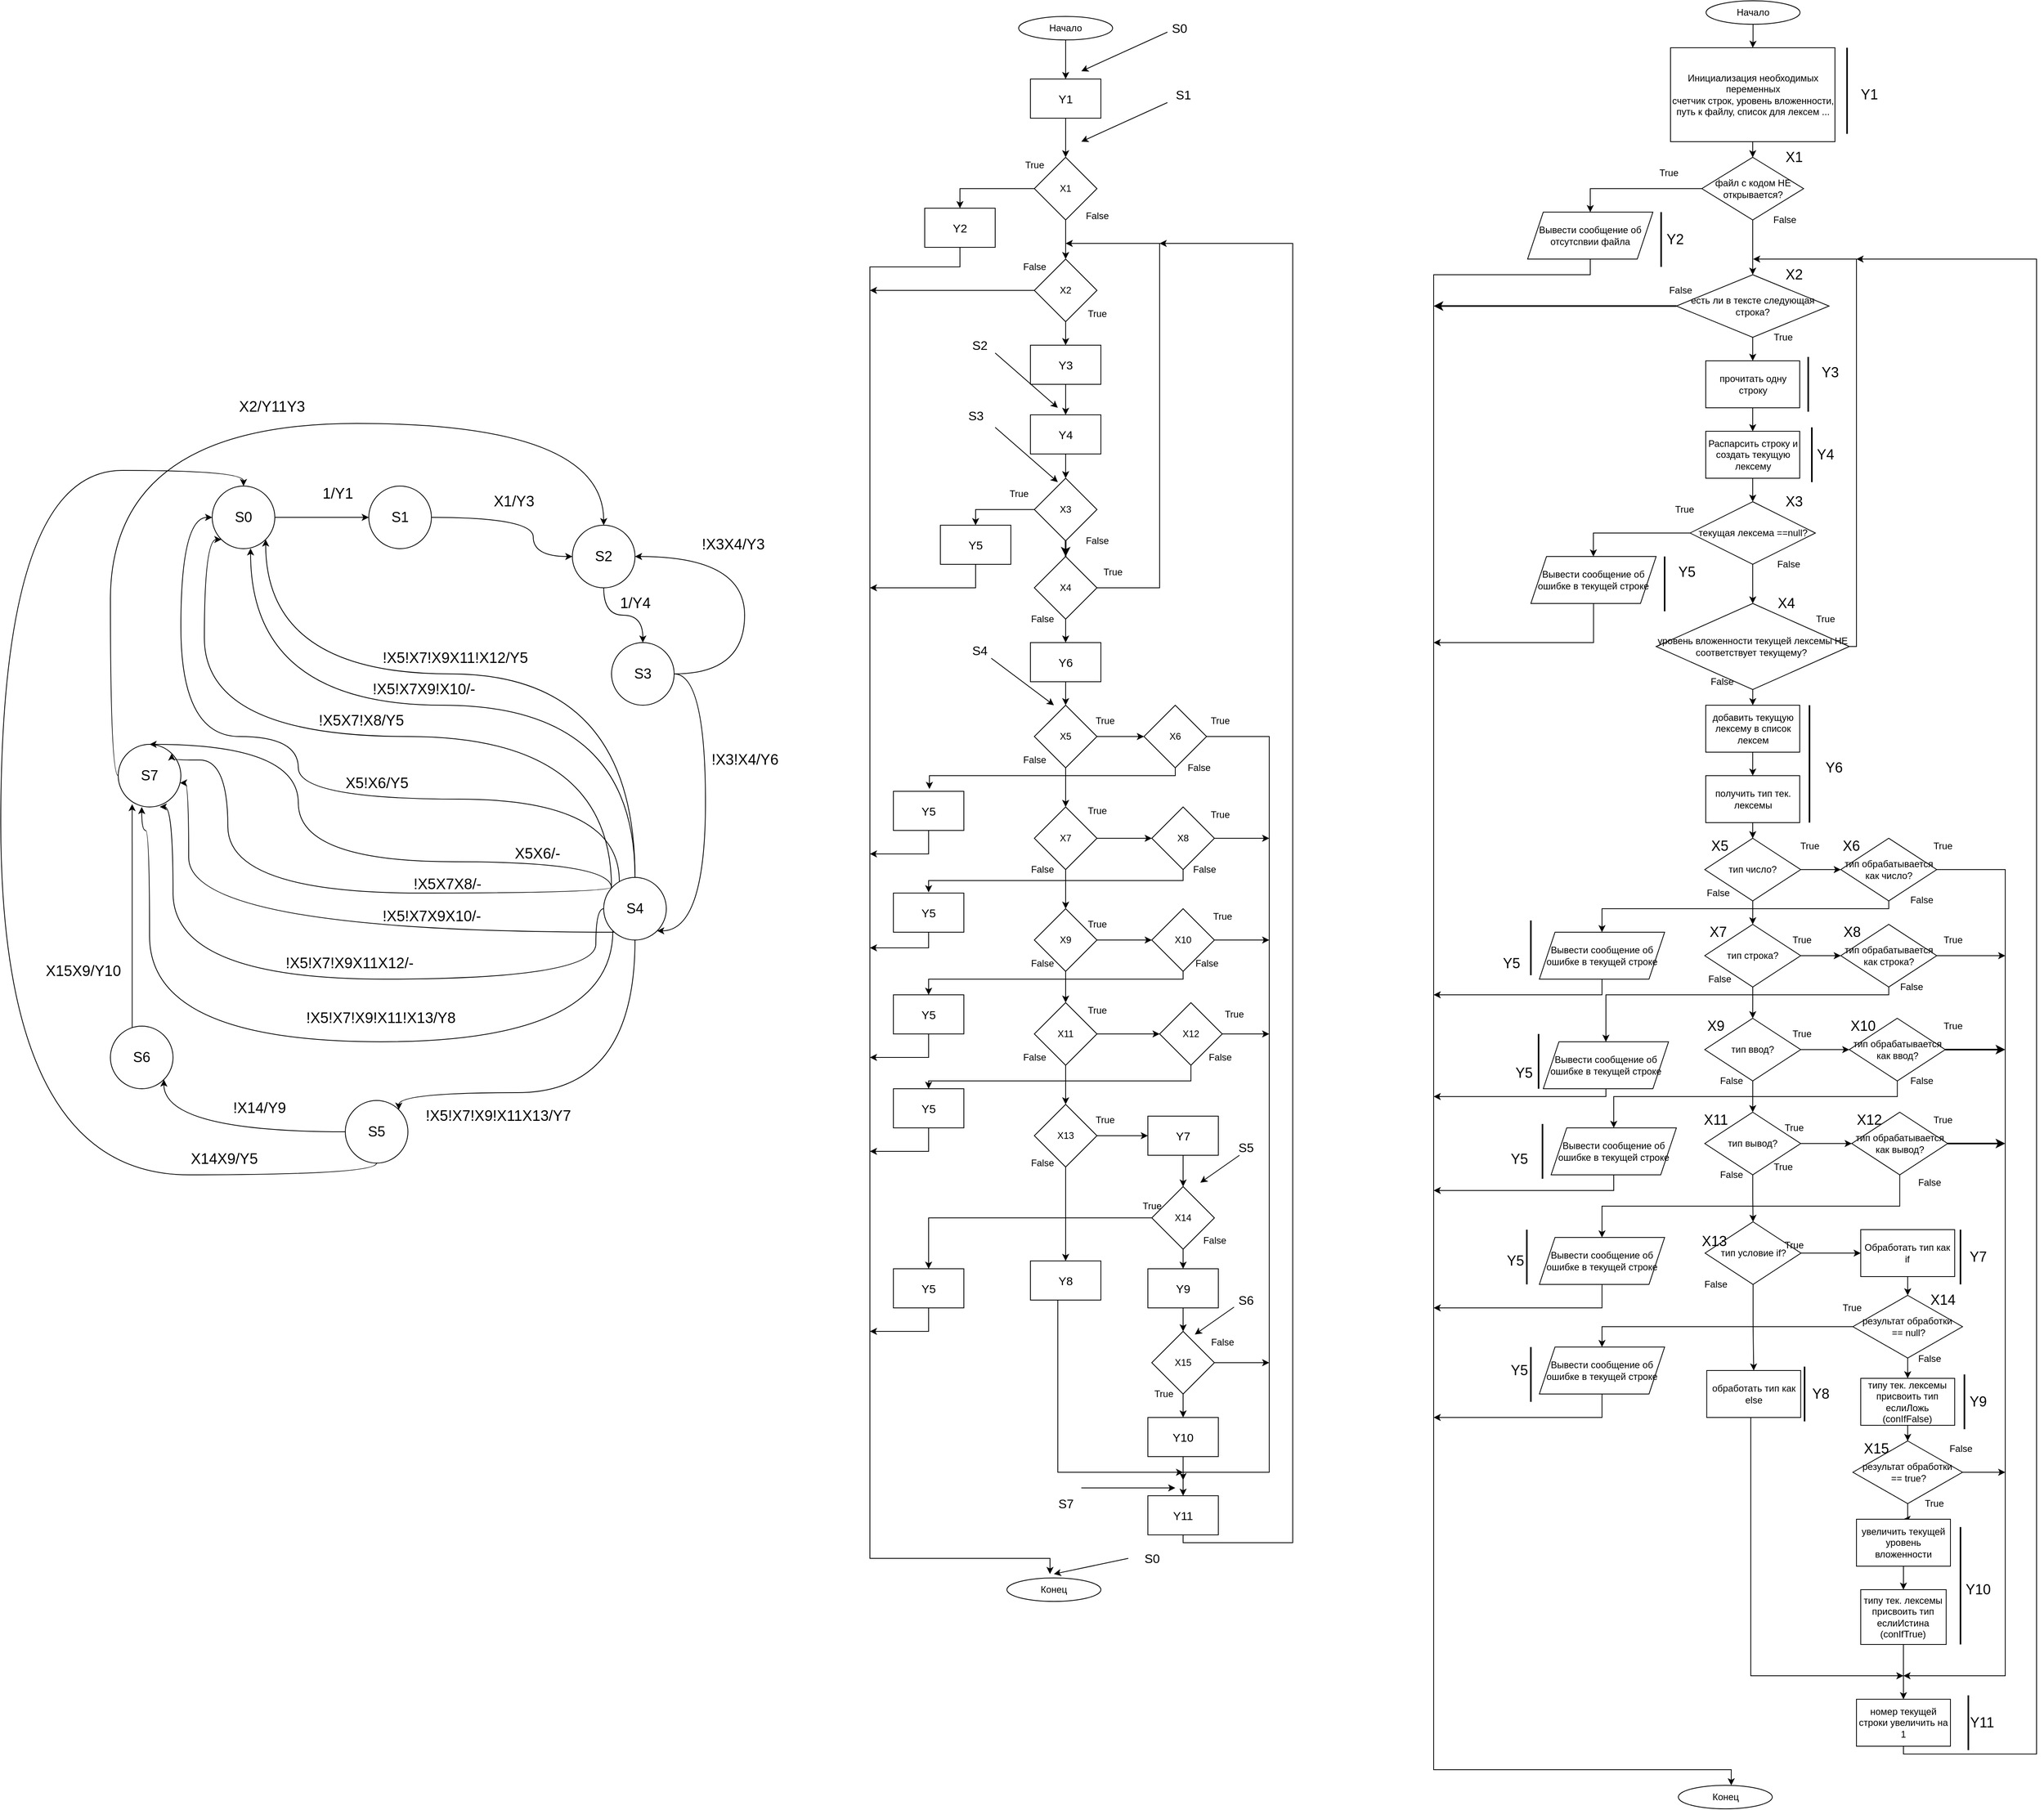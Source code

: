<mxfile version="13.6.9" type="device"><diagram id="HiTo2ZVX4HaTLX_DiV7d" name="Page-1"><mxGraphModel dx="3401" dy="820" grid="1" gridSize="10" guides="1" tooltips="1" connect="1" arrows="1" fold="1" page="1" pageScale="1" pageWidth="827" pageHeight="1169" math="0" shadow="0"><root><mxCell id="0"/><mxCell id="1" parent="0"/><mxCell id="sbhxneqfTP4sbv9sfj-p-119" style="edgeStyle=orthogonalEdgeStyle;rounded=0;orthogonalLoop=1;jettySize=auto;html=1;" edge="1" parent="1" source="sbhxneqfTP4sbv9sfj-p-1" target="sbhxneqfTP4sbv9sfj-p-3"><mxGeometry relative="1" as="geometry"/></mxCell><mxCell id="sbhxneqfTP4sbv9sfj-p-1" value="Начало" style="ellipse;whiteSpace=wrap;html=1;" vertex="1" parent="1"><mxGeometry x="227.9" y="30" width="120" height="30" as="geometry"/></mxCell><mxCell id="sbhxneqfTP4sbv9sfj-p-2" value="Конец" style="ellipse;whiteSpace=wrap;html=1;" vertex="1" parent="1"><mxGeometry x="192.5" y="2310" width="120" height="30" as="geometry"/></mxCell><mxCell id="sbhxneqfTP4sbv9sfj-p-26" style="edgeStyle=orthogonalEdgeStyle;rounded=0;orthogonalLoop=1;jettySize=auto;html=1;entryX=0.5;entryY=0;entryDx=0;entryDy=0;" edge="1" parent="1" source="sbhxneqfTP4sbv9sfj-p-3" target="sbhxneqfTP4sbv9sfj-p-4"><mxGeometry relative="1" as="geometry"/></mxCell><mxCell id="sbhxneqfTP4sbv9sfj-p-3" value="Инициализация необходимых переменных&lt;br&gt;счетчик строк, уровень вложенности, путь к файлу, список для лексем ..." style="whiteSpace=wrap;html=1;" vertex="1" parent="1"><mxGeometry x="182.5" y="90" width="210" height="120" as="geometry"/></mxCell><mxCell id="sbhxneqfTP4sbv9sfj-p-5" style="edgeStyle=orthogonalEdgeStyle;rounded=0;orthogonalLoop=1;jettySize=auto;html=1;entryX=0.5;entryY=0;entryDx=0;entryDy=0;" edge="1" parent="1" source="sbhxneqfTP4sbv9sfj-p-4" target="sbhxneqfTP4sbv9sfj-p-7"><mxGeometry relative="1" as="geometry"><mxPoint x="120" y="270" as="targetPoint"/></mxGeometry></mxCell><mxCell id="sbhxneqfTP4sbv9sfj-p-24" style="edgeStyle=orthogonalEdgeStyle;rounded=0;orthogonalLoop=1;jettySize=auto;html=1;entryX=0.5;entryY=0;entryDx=0;entryDy=0;" edge="1" parent="1" source="sbhxneqfTP4sbv9sfj-p-4" target="sbhxneqfTP4sbv9sfj-p-10"><mxGeometry relative="1" as="geometry"/></mxCell><mxCell id="sbhxneqfTP4sbv9sfj-p-4" value="файл с кодом НЕ открывается?" style="rhombus;whiteSpace=wrap;html=1;" vertex="1" parent="1"><mxGeometry x="222.5" y="230" width="130" height="80" as="geometry"/></mxCell><mxCell id="sbhxneqfTP4sbv9sfj-p-112" style="edgeStyle=orthogonalEdgeStyle;rounded=0;orthogonalLoop=1;jettySize=auto;html=1;entryX=0.563;entryY=0;entryDx=0;entryDy=0;entryPerimeter=0;" edge="1" parent="1" source="sbhxneqfTP4sbv9sfj-p-7" target="sbhxneqfTP4sbv9sfj-p-2"><mxGeometry relative="1" as="geometry"><mxPoint x="250" y="2290" as="targetPoint"/><Array as="points"><mxPoint x="80" y="380"/><mxPoint x="-120" y="380"/><mxPoint x="-120" y="2290"/><mxPoint x="260" y="2290"/></Array></mxGeometry></mxCell><mxCell id="sbhxneqfTP4sbv9sfj-p-7" value="&lt;span&gt;Вывести сообщение об отсутсnвии файла&lt;/span&gt;" style="shape=parallelogram;perimeter=parallelogramPerimeter;whiteSpace=wrap;html=1;fixedSize=1;" vertex="1" parent="1"><mxGeometry y="300" width="160" height="60" as="geometry"/></mxCell><mxCell id="sbhxneqfTP4sbv9sfj-p-8" value="True" style="text;html=1;align=center;verticalAlign=middle;resizable=0;points=[];autosize=1;" vertex="1" parent="1"><mxGeometry x="160" y="240" width="40" height="20" as="geometry"/></mxCell><mxCell id="sbhxneqfTP4sbv9sfj-p-9" value="False" style="text;html=1;align=center;verticalAlign=middle;resizable=0;points=[];autosize=1;" vertex="1" parent="1"><mxGeometry x="175" y="390" width="40" height="20" as="geometry"/></mxCell><mxCell id="sbhxneqfTP4sbv9sfj-p-14" style="edgeStyle=orthogonalEdgeStyle;rounded=0;orthogonalLoop=1;jettySize=auto;html=1;entryX=0.5;entryY=0;entryDx=0;entryDy=0;" edge="1" parent="1" source="sbhxneqfTP4sbv9sfj-p-10" target="sbhxneqfTP4sbv9sfj-p-12"><mxGeometry relative="1" as="geometry"/></mxCell><mxCell id="sbhxneqfTP4sbv9sfj-p-182" style="edgeStyle=orthogonalEdgeStyle;rounded=0;orthogonalLoop=1;jettySize=auto;html=1;strokeWidth=2;" edge="1" parent="1" source="sbhxneqfTP4sbv9sfj-p-10"><mxGeometry relative="1" as="geometry"><mxPoint x="-120" y="420" as="targetPoint"/></mxGeometry></mxCell><mxCell id="sbhxneqfTP4sbv9sfj-p-10" value="есть ли в тексте следующая строка?" style="rhombus;whiteSpace=wrap;html=1;" vertex="1" parent="1"><mxGeometry x="190" y="380" width="195" height="80" as="geometry"/></mxCell><mxCell id="sbhxneqfTP4sbv9sfj-p-11" value="True" style="text;html=1;align=center;verticalAlign=middle;resizable=0;points=[];autosize=1;" vertex="1" parent="1"><mxGeometry x="306.26" y="450" width="40" height="20" as="geometry"/></mxCell><mxCell id="sbhxneqfTP4sbv9sfj-p-15" style="edgeStyle=orthogonalEdgeStyle;rounded=0;orthogonalLoop=1;jettySize=auto;html=1;entryX=0.5;entryY=0;entryDx=0;entryDy=0;" edge="1" parent="1" source="sbhxneqfTP4sbv9sfj-p-12" target="sbhxneqfTP4sbv9sfj-p-13"><mxGeometry relative="1" as="geometry"/></mxCell><mxCell id="sbhxneqfTP4sbv9sfj-p-12" value="прочитать одну строку" style="whiteSpace=wrap;html=1;" vertex="1" parent="1"><mxGeometry x="227.5" y="490" width="120" height="60" as="geometry"/></mxCell><mxCell id="sbhxneqfTP4sbv9sfj-p-17" style="edgeStyle=orthogonalEdgeStyle;rounded=0;orthogonalLoop=1;jettySize=auto;html=1;entryX=0.5;entryY=0;entryDx=0;entryDy=0;" edge="1" parent="1" source="sbhxneqfTP4sbv9sfj-p-13" target="sbhxneqfTP4sbv9sfj-p-16"><mxGeometry relative="1" as="geometry"/></mxCell><mxCell id="sbhxneqfTP4sbv9sfj-p-13" value="Распарсить строку и создать текущую лексему" style="whiteSpace=wrap;html=1;" vertex="1" parent="1"><mxGeometry x="227.5" y="580" width="120" height="60" as="geometry"/></mxCell><mxCell id="sbhxneqfTP4sbv9sfj-p-21" style="edgeStyle=orthogonalEdgeStyle;rounded=0;orthogonalLoop=1;jettySize=auto;html=1;" edge="1" parent="1" source="sbhxneqfTP4sbv9sfj-p-16" target="sbhxneqfTP4sbv9sfj-p-20"><mxGeometry relative="1" as="geometry"><Array as="points"><mxPoint x="84" y="710"/></Array></mxGeometry></mxCell><mxCell id="sbhxneqfTP4sbv9sfj-p-23" style="edgeStyle=orthogonalEdgeStyle;rounded=0;orthogonalLoop=1;jettySize=auto;html=1;" edge="1" parent="1" source="sbhxneqfTP4sbv9sfj-p-16" target="sbhxneqfTP4sbv9sfj-p-22"><mxGeometry relative="1" as="geometry"/></mxCell><mxCell id="sbhxneqfTP4sbv9sfj-p-16" value="текущая лексема ==null?" style="rhombus;whiteSpace=wrap;html=1;" vertex="1" parent="1"><mxGeometry x="207.5" y="670" width="160" height="80" as="geometry"/></mxCell><mxCell id="sbhxneqfTP4sbv9sfj-p-18" value="True" style="text;html=1;align=center;verticalAlign=middle;resizable=0;points=[];autosize=1;" vertex="1" parent="1"><mxGeometry x="180" y="670" width="40" height="20" as="geometry"/></mxCell><mxCell id="sbhxneqfTP4sbv9sfj-p-19" value="False" style="text;html=1;align=center;verticalAlign=middle;resizable=0;points=[];autosize=1;" vertex="1" parent="1"><mxGeometry x="312.5" y="740" width="40" height="20" as="geometry"/></mxCell><mxCell id="sbhxneqfTP4sbv9sfj-p-113" style="edgeStyle=orthogonalEdgeStyle;rounded=0;orthogonalLoop=1;jettySize=auto;html=1;" edge="1" parent="1" source="sbhxneqfTP4sbv9sfj-p-20"><mxGeometry relative="1" as="geometry"><mxPoint x="-120" y="850" as="targetPoint"/><Array as="points"><mxPoint x="84" y="850"/></Array></mxGeometry></mxCell><mxCell id="sbhxneqfTP4sbv9sfj-p-20" value="&lt;span&gt;Вывести сообщение об ошибке в текущей строке&lt;/span&gt;" style="shape=parallelogram;perimeter=parallelogramPerimeter;whiteSpace=wrap;html=1;fixedSize=1;" vertex="1" parent="1"><mxGeometry x="4.15" y="740" width="160" height="60" as="geometry"/></mxCell><mxCell id="sbhxneqfTP4sbv9sfj-p-28" style="edgeStyle=orthogonalEdgeStyle;rounded=0;orthogonalLoop=1;jettySize=auto;html=1;" edge="1" parent="1" source="sbhxneqfTP4sbv9sfj-p-22"><mxGeometry relative="1" as="geometry"><mxPoint x="288" y="360" as="targetPoint"/><Array as="points"><mxPoint x="420" y="855"/><mxPoint x="420" y="360"/></Array></mxGeometry></mxCell><mxCell id="sbhxneqfTP4sbv9sfj-p-32" style="edgeStyle=orthogonalEdgeStyle;rounded=0;orthogonalLoop=1;jettySize=auto;html=1;entryX=0.5;entryY=0;entryDx=0;entryDy=0;" edge="1" parent="1" source="sbhxneqfTP4sbv9sfj-p-22" target="sbhxneqfTP4sbv9sfj-p-30"><mxGeometry relative="1" as="geometry"/></mxCell><mxCell id="sbhxneqfTP4sbv9sfj-p-22" value="уровень вложенности текущей лексемы НЕ соответствует текущему?&amp;nbsp;" style="rhombus;whiteSpace=wrap;html=1;" vertex="1" parent="1"><mxGeometry x="164.15" y="800" width="246.71" height="110" as="geometry"/></mxCell><mxCell id="sbhxneqfTP4sbv9sfj-p-25" value="False" style="text;html=1;align=center;verticalAlign=middle;resizable=0;points=[];autosize=1;" vertex="1" parent="1"><mxGeometry x="307.5" y="300" width="40" height="20" as="geometry"/></mxCell><mxCell id="sbhxneqfTP4sbv9sfj-p-27" value="True" style="text;html=1;align=center;verticalAlign=middle;resizable=0;points=[];autosize=1;" vertex="1" parent="1"><mxGeometry x="360" y="810" width="40" height="20" as="geometry"/></mxCell><mxCell id="sbhxneqfTP4sbv9sfj-p-29" value="False" style="text;html=1;align=center;verticalAlign=middle;resizable=0;points=[];autosize=1;" vertex="1" parent="1"><mxGeometry x="227.5" y="890" width="40" height="20" as="geometry"/></mxCell><mxCell id="sbhxneqfTP4sbv9sfj-p-33" style="edgeStyle=orthogonalEdgeStyle;rounded=0;orthogonalLoop=1;jettySize=auto;html=1;entryX=0.5;entryY=0;entryDx=0;entryDy=0;" edge="1" parent="1" source="sbhxneqfTP4sbv9sfj-p-30" target="sbhxneqfTP4sbv9sfj-p-31"><mxGeometry relative="1" as="geometry"/></mxCell><mxCell id="sbhxneqfTP4sbv9sfj-p-30" value="добавить текущую лексему в список лексем" style="whiteSpace=wrap;html=1;" vertex="1" parent="1"><mxGeometry x="227.5" y="930" width="120" height="60" as="geometry"/></mxCell><mxCell id="sbhxneqfTP4sbv9sfj-p-38" style="edgeStyle=orthogonalEdgeStyle;rounded=0;orthogonalLoop=1;jettySize=auto;html=1;entryX=0.5;entryY=0;entryDx=0;entryDy=0;" edge="1" parent="1" source="sbhxneqfTP4sbv9sfj-p-31" target="sbhxneqfTP4sbv9sfj-p-34"><mxGeometry relative="1" as="geometry"/></mxCell><mxCell id="sbhxneqfTP4sbv9sfj-p-31" value="получить тип тек. лексемы" style="whiteSpace=wrap;html=1;" vertex="1" parent="1"><mxGeometry x="227.5" y="1020" width="120" height="60" as="geometry"/></mxCell><mxCell id="sbhxneqfTP4sbv9sfj-p-39" style="edgeStyle=orthogonalEdgeStyle;rounded=0;orthogonalLoop=1;jettySize=auto;html=1;entryX=0.5;entryY=0;entryDx=0;entryDy=0;" edge="1" parent="1" source="sbhxneqfTP4sbv9sfj-p-34" target="sbhxneqfTP4sbv9sfj-p-37"><mxGeometry relative="1" as="geometry"/></mxCell><mxCell id="sbhxneqfTP4sbv9sfj-p-47" style="edgeStyle=orthogonalEdgeStyle;rounded=0;orthogonalLoop=1;jettySize=auto;html=1;entryX=0;entryY=0.5;entryDx=0;entryDy=0;" edge="1" parent="1" source="sbhxneqfTP4sbv9sfj-p-34" target="sbhxneqfTP4sbv9sfj-p-46"><mxGeometry relative="1" as="geometry"/></mxCell><mxCell id="sbhxneqfTP4sbv9sfj-p-34" value="тип число?" style="rhombus;whiteSpace=wrap;html=1;" vertex="1" parent="1"><mxGeometry x="226.25" y="1100" width="122.5" height="80" as="geometry"/></mxCell><mxCell id="sbhxneqfTP4sbv9sfj-p-35" value="True" style="text;html=1;align=center;verticalAlign=middle;resizable=0;points=[];autosize=1;" vertex="1" parent="1"><mxGeometry x="340" y="1100" width="40" height="20" as="geometry"/></mxCell><mxCell id="sbhxneqfTP4sbv9sfj-p-36" value="False" style="text;html=1;align=center;verticalAlign=middle;resizable=0;points=[];autosize=1;" vertex="1" parent="1"><mxGeometry x="222.5" y="1160" width="40" height="20" as="geometry"/></mxCell><mxCell id="sbhxneqfTP4sbv9sfj-p-41" style="edgeStyle=orthogonalEdgeStyle;rounded=0;orthogonalLoop=1;jettySize=auto;html=1;entryX=0.5;entryY=0;entryDx=0;entryDy=0;" edge="1" parent="1" source="sbhxneqfTP4sbv9sfj-p-37" target="sbhxneqfTP4sbv9sfj-p-40"><mxGeometry relative="1" as="geometry"/></mxCell><mxCell id="sbhxneqfTP4sbv9sfj-p-51" style="edgeStyle=orthogonalEdgeStyle;rounded=0;orthogonalLoop=1;jettySize=auto;html=1;entryX=0;entryY=0.5;entryDx=0;entryDy=0;" edge="1" parent="1" source="sbhxneqfTP4sbv9sfj-p-37" target="sbhxneqfTP4sbv9sfj-p-50"><mxGeometry relative="1" as="geometry"/></mxCell><mxCell id="sbhxneqfTP4sbv9sfj-p-37" value="тип строка?" style="rhombus;whiteSpace=wrap;html=1;" vertex="1" parent="1"><mxGeometry x="226.25" y="1210" width="122.5" height="80" as="geometry"/></mxCell><mxCell id="sbhxneqfTP4sbv9sfj-p-43" style="edgeStyle=orthogonalEdgeStyle;rounded=0;orthogonalLoop=1;jettySize=auto;html=1;entryX=0.5;entryY=0;entryDx=0;entryDy=0;" edge="1" parent="1" source="sbhxneqfTP4sbv9sfj-p-40" target="sbhxneqfTP4sbv9sfj-p-42"><mxGeometry relative="1" as="geometry"/></mxCell><mxCell id="sbhxneqfTP4sbv9sfj-p-55" style="edgeStyle=orthogonalEdgeStyle;rounded=0;orthogonalLoop=1;jettySize=auto;html=1;entryX=0;entryY=0.5;entryDx=0;entryDy=0;" edge="1" parent="1" source="sbhxneqfTP4sbv9sfj-p-40" target="sbhxneqfTP4sbv9sfj-p-54"><mxGeometry relative="1" as="geometry"/></mxCell><mxCell id="sbhxneqfTP4sbv9sfj-p-40" value="тип ввод?" style="rhombus;whiteSpace=wrap;html=1;" vertex="1" parent="1"><mxGeometry x="226.25" y="1330" width="122.5" height="80" as="geometry"/></mxCell><mxCell id="sbhxneqfTP4sbv9sfj-p-45" style="edgeStyle=orthogonalEdgeStyle;rounded=0;orthogonalLoop=1;jettySize=auto;html=1;entryX=0.5;entryY=0;entryDx=0;entryDy=0;" edge="1" parent="1" source="sbhxneqfTP4sbv9sfj-p-42" target="sbhxneqfTP4sbv9sfj-p-44"><mxGeometry relative="1" as="geometry"><mxPoint x="276.25" y="1550" as="targetPoint"/></mxGeometry></mxCell><mxCell id="sbhxneqfTP4sbv9sfj-p-60" style="edgeStyle=orthogonalEdgeStyle;rounded=0;orthogonalLoop=1;jettySize=auto;html=1;entryX=0;entryY=0.5;entryDx=0;entryDy=0;" edge="1" parent="1" source="sbhxneqfTP4sbv9sfj-p-42" target="sbhxneqfTP4sbv9sfj-p-58"><mxGeometry relative="1" as="geometry"/></mxCell><mxCell id="sbhxneqfTP4sbv9sfj-p-42" value="тип вывод?" style="rhombus;whiteSpace=wrap;html=1;" vertex="1" parent="1"><mxGeometry x="226.26" y="1450" width="122.5" height="80" as="geometry"/></mxCell><mxCell id="sbhxneqfTP4sbv9sfj-p-63" style="edgeStyle=orthogonalEdgeStyle;rounded=0;orthogonalLoop=1;jettySize=auto;html=1;entryX=0;entryY=0.5;entryDx=0;entryDy=0;" edge="1" parent="1" source="sbhxneqfTP4sbv9sfj-p-44" target="sbhxneqfTP4sbv9sfj-p-62"><mxGeometry relative="1" as="geometry"/></mxCell><mxCell id="sbhxneqfTP4sbv9sfj-p-81" style="edgeStyle=orthogonalEdgeStyle;rounded=0;orthogonalLoop=1;jettySize=auto;html=1;entryX=0.5;entryY=0;entryDx=0;entryDy=0;" edge="1" parent="1" source="sbhxneqfTP4sbv9sfj-p-44" target="sbhxneqfTP4sbv9sfj-p-79"><mxGeometry relative="1" as="geometry"/></mxCell><mxCell id="sbhxneqfTP4sbv9sfj-p-44" value="тип условие if?" style="rhombus;whiteSpace=wrap;html=1;" vertex="1" parent="1"><mxGeometry x="226.65" y="1590" width="122.5" height="80" as="geometry"/></mxCell><mxCell id="sbhxneqfTP4sbv9sfj-p-49" style="edgeStyle=orthogonalEdgeStyle;rounded=0;orthogonalLoop=1;jettySize=auto;html=1;" edge="1" parent="1" source="sbhxneqfTP4sbv9sfj-p-46"><mxGeometry relative="1" as="geometry"><mxPoint x="480" y="2170" as="targetPoint"/><Array as="points"><mxPoint x="610" y="1140"/><mxPoint x="610" y="2170"/></Array></mxGeometry></mxCell><mxCell id="sbhxneqfTP4sbv9sfj-p-84" style="edgeStyle=orthogonalEdgeStyle;rounded=0;orthogonalLoop=1;jettySize=auto;html=1;entryX=0.5;entryY=0;entryDx=0;entryDy=0;" edge="1" parent="1" source="sbhxneqfTP4sbv9sfj-p-46" target="sbhxneqfTP4sbv9sfj-p-82"><mxGeometry relative="1" as="geometry"><Array as="points"><mxPoint x="461" y="1190"/><mxPoint x="95" y="1190"/></Array></mxGeometry></mxCell><mxCell id="sbhxneqfTP4sbv9sfj-p-46" value="тип обрабатывается как число?" style="rhombus;whiteSpace=wrap;html=1;" vertex="1" parent="1"><mxGeometry x="400" y="1100" width="122.5" height="80" as="geometry"/></mxCell><mxCell id="sbhxneqfTP4sbv9sfj-p-48" value="True" style="text;html=1;align=center;verticalAlign=middle;resizable=0;points=[];autosize=1;" vertex="1" parent="1"><mxGeometry x="510" y="1100" width="40" height="20" as="geometry"/></mxCell><mxCell id="sbhxneqfTP4sbv9sfj-p-52" style="edgeStyle=orthogonalEdgeStyle;rounded=0;orthogonalLoop=1;jettySize=auto;html=1;" edge="1" parent="1" source="sbhxneqfTP4sbv9sfj-p-50"><mxGeometry relative="1" as="geometry"><mxPoint x="610" y="1250" as="targetPoint"/></mxGeometry></mxCell><mxCell id="sbhxneqfTP4sbv9sfj-p-86" style="edgeStyle=orthogonalEdgeStyle;rounded=0;orthogonalLoop=1;jettySize=auto;html=1;" edge="1" parent="1" source="sbhxneqfTP4sbv9sfj-p-50" target="sbhxneqfTP4sbv9sfj-p-83"><mxGeometry relative="1" as="geometry"><Array as="points"><mxPoint x="461" y="1300"/><mxPoint x="100" y="1300"/></Array></mxGeometry></mxCell><mxCell id="sbhxneqfTP4sbv9sfj-p-50" value="тип обрабатывается как строка?" style="rhombus;whiteSpace=wrap;html=1;" vertex="1" parent="1"><mxGeometry x="400" y="1210" width="122.5" height="80" as="geometry"/></mxCell><mxCell id="sbhxneqfTP4sbv9sfj-p-53" value="True" style="text;html=1;align=center;verticalAlign=middle;resizable=0;points=[];autosize=1;" vertex="1" parent="1"><mxGeometry x="522.5" y="1220" width="40" height="20" as="geometry"/></mxCell><mxCell id="sbhxneqfTP4sbv9sfj-p-89" style="edgeStyle=orthogonalEdgeStyle;rounded=0;orthogonalLoop=1;jettySize=auto;html=1;entryX=0.5;entryY=0;entryDx=0;entryDy=0;" edge="1" parent="1" source="sbhxneqfTP4sbv9sfj-p-54" target="sbhxneqfTP4sbv9sfj-p-88"><mxGeometry relative="1" as="geometry"><Array as="points"><mxPoint x="472" y="1430"/><mxPoint x="110" y="1430"/></Array></mxGeometry></mxCell><mxCell id="sbhxneqfTP4sbv9sfj-p-154" style="edgeStyle=orthogonalEdgeStyle;rounded=0;orthogonalLoop=1;jettySize=auto;html=1;strokeWidth=2;" edge="1" parent="1" source="sbhxneqfTP4sbv9sfj-p-54"><mxGeometry relative="1" as="geometry"><mxPoint x="610" y="1370" as="targetPoint"/></mxGeometry></mxCell><mxCell id="sbhxneqfTP4sbv9sfj-p-54" value="тип обрабатывается как ввод?" style="rhombus;whiteSpace=wrap;html=1;" vertex="1" parent="1"><mxGeometry x="410.86" y="1330" width="122.5" height="80" as="geometry"/></mxCell><mxCell id="sbhxneqfTP4sbv9sfj-p-56" value="True" style="text;html=1;align=center;verticalAlign=middle;resizable=0;points=[];autosize=1;" vertex="1" parent="1"><mxGeometry x="522.5" y="1330" width="40" height="20" as="geometry"/></mxCell><mxCell id="sbhxneqfTP4sbv9sfj-p-92" style="edgeStyle=orthogonalEdgeStyle;rounded=0;orthogonalLoop=1;jettySize=auto;html=1;entryX=0.5;entryY=0;entryDx=0;entryDy=0;" edge="1" parent="1" source="sbhxneqfTP4sbv9sfj-p-58" target="sbhxneqfTP4sbv9sfj-p-91"><mxGeometry relative="1" as="geometry"><Array as="points"><mxPoint x="475" y="1570"/><mxPoint x="95" y="1570"/></Array></mxGeometry></mxCell><mxCell id="sbhxneqfTP4sbv9sfj-p-155" style="edgeStyle=orthogonalEdgeStyle;rounded=0;orthogonalLoop=1;jettySize=auto;html=1;strokeWidth=2;" edge="1" parent="1" source="sbhxneqfTP4sbv9sfj-p-58"><mxGeometry relative="1" as="geometry"><mxPoint x="610" y="1490" as="targetPoint"/></mxGeometry></mxCell><mxCell id="sbhxneqfTP4sbv9sfj-p-58" value="тип обрабатывается как вывод?" style="rhombus;whiteSpace=wrap;html=1;" vertex="1" parent="1"><mxGeometry x="414" y="1450" width="122.5" height="80" as="geometry"/></mxCell><mxCell id="sbhxneqfTP4sbv9sfj-p-59" value="True" style="text;html=1;align=center;verticalAlign=middle;resizable=0;points=[];autosize=1;" vertex="1" parent="1"><mxGeometry x="510" y="1450" width="40" height="20" as="geometry"/></mxCell><mxCell id="sbhxneqfTP4sbv9sfj-p-65" style="edgeStyle=orthogonalEdgeStyle;rounded=0;orthogonalLoop=1;jettySize=auto;html=1;entryX=0.5;entryY=0;entryDx=0;entryDy=0;" edge="1" parent="1" source="sbhxneqfTP4sbv9sfj-p-62" target="sbhxneqfTP4sbv9sfj-p-64"><mxGeometry relative="1" as="geometry"/></mxCell><mxCell id="sbhxneqfTP4sbv9sfj-p-62" value="Обработать тип как if" style="whiteSpace=wrap;html=1;" vertex="1" parent="1"><mxGeometry x="425.43" y="1600" width="120" height="60" as="geometry"/></mxCell><mxCell id="sbhxneqfTP4sbv9sfj-p-69" style="edgeStyle=orthogonalEdgeStyle;rounded=0;orthogonalLoop=1;jettySize=auto;html=1;" edge="1" parent="1" source="sbhxneqfTP4sbv9sfj-p-64" target="sbhxneqfTP4sbv9sfj-p-68"><mxGeometry relative="1" as="geometry"/></mxCell><mxCell id="sbhxneqfTP4sbv9sfj-p-94" style="edgeStyle=orthogonalEdgeStyle;rounded=0;orthogonalLoop=1;jettySize=auto;html=1;entryX=0.5;entryY=0;entryDx=0;entryDy=0;" edge="1" parent="1" source="sbhxneqfTP4sbv9sfj-p-64" target="sbhxneqfTP4sbv9sfj-p-95"><mxGeometry relative="1" as="geometry"><mxPoint x="90" y="1750" as="targetPoint"/></mxGeometry></mxCell><mxCell id="sbhxneqfTP4sbv9sfj-p-64" value="результат обработки&lt;br&gt;&amp;nbsp;== null?" style="rhombus;whiteSpace=wrap;html=1;" vertex="1" parent="1"><mxGeometry x="415.43" y="1684" width="140" height="80" as="geometry"/></mxCell><mxCell id="sbhxneqfTP4sbv9sfj-p-66" value="True" style="text;html=1;align=center;verticalAlign=middle;resizable=0;points=[];autosize=1;" vertex="1" parent="1"><mxGeometry x="394" y="1690" width="40" height="20" as="geometry"/></mxCell><mxCell id="sbhxneqfTP4sbv9sfj-p-67" value="False" style="text;html=1;align=center;verticalAlign=middle;resizable=0;points=[];autosize=1;" vertex="1" parent="1"><mxGeometry x="493.36" y="1755" width="40" height="20" as="geometry"/></mxCell><mxCell id="sbhxneqfTP4sbv9sfj-p-71" style="edgeStyle=orthogonalEdgeStyle;rounded=0;orthogonalLoop=1;jettySize=auto;html=1;entryX=0.5;entryY=0;entryDx=0;entryDy=0;" edge="1" parent="1" source="sbhxneqfTP4sbv9sfj-p-68" target="sbhxneqfTP4sbv9sfj-p-70"><mxGeometry relative="1" as="geometry"/></mxCell><mxCell id="sbhxneqfTP4sbv9sfj-p-68" value="типу тек. лексемы присвоить тип еслиЛожь (conIfFalse)" style="whiteSpace=wrap;html=1;" vertex="1" parent="1"><mxGeometry x="425.43" y="1790" width="120" height="60" as="geometry"/></mxCell><mxCell id="sbhxneqfTP4sbv9sfj-p-73" style="edgeStyle=orthogonalEdgeStyle;rounded=0;orthogonalLoop=1;jettySize=auto;html=1;entryX=0.5;entryY=0;entryDx=0;entryDy=0;" edge="1" parent="1" source="sbhxneqfTP4sbv9sfj-p-70" target="sbhxneqfTP4sbv9sfj-p-72"><mxGeometry relative="1" as="geometry"/></mxCell><mxCell id="sbhxneqfTP4sbv9sfj-p-101" style="edgeStyle=orthogonalEdgeStyle;rounded=0;orthogonalLoop=1;jettySize=auto;html=1;" edge="1" parent="1" source="sbhxneqfTP4sbv9sfj-p-70"><mxGeometry relative="1" as="geometry"><mxPoint x="610" y="1910" as="targetPoint"/></mxGeometry></mxCell><mxCell id="sbhxneqfTP4sbv9sfj-p-70" value="результат обработки&lt;br&gt;&amp;nbsp;== true?" style="rhombus;whiteSpace=wrap;html=1;" vertex="1" parent="1"><mxGeometry x="415.43" y="1870" width="140" height="80" as="geometry"/></mxCell><mxCell id="sbhxneqfTP4sbv9sfj-p-76" style="edgeStyle=orthogonalEdgeStyle;rounded=0;orthogonalLoop=1;jettySize=auto;html=1;" edge="1" parent="1" source="sbhxneqfTP4sbv9sfj-p-72" target="sbhxneqfTP4sbv9sfj-p-75"><mxGeometry relative="1" as="geometry"/></mxCell><mxCell id="sbhxneqfTP4sbv9sfj-p-72" value="увеличить текущей уровень вложенности" style="whiteSpace=wrap;html=1;" vertex="1" parent="1"><mxGeometry x="420" y="1970" width="120" height="60" as="geometry"/></mxCell><mxCell id="sbhxneqfTP4sbv9sfj-p-74" value="True" style="text;html=1;align=center;verticalAlign=middle;resizable=0;points=[];autosize=1;" vertex="1" parent="1"><mxGeometry x="499.14" y="1940" width="40" height="20" as="geometry"/></mxCell><mxCell id="sbhxneqfTP4sbv9sfj-p-100" style="edgeStyle=orthogonalEdgeStyle;rounded=0;orthogonalLoop=1;jettySize=auto;html=1;" edge="1" parent="1" source="sbhxneqfTP4sbv9sfj-p-75" target="sbhxneqfTP4sbv9sfj-p-99"><mxGeometry relative="1" as="geometry"/></mxCell><mxCell id="sbhxneqfTP4sbv9sfj-p-75" value="типу тек. лексемы присвоить тип еслиИстина&lt;br&gt;(conIfTrue)" style="whiteSpace=wrap;html=1;" vertex="1" parent="1"><mxGeometry x="425.43" y="2060" width="109.14" height="70" as="geometry"/></mxCell><mxCell id="sbhxneqfTP4sbv9sfj-p-78" value="True" style="text;html=1;align=center;verticalAlign=middle;resizable=0;points=[];autosize=1;" vertex="1" parent="1"><mxGeometry x="306.26" y="1510" width="40" height="20" as="geometry"/></mxCell><mxCell id="sbhxneqfTP4sbv9sfj-p-102" style="edgeStyle=orthogonalEdgeStyle;rounded=0;orthogonalLoop=1;jettySize=auto;html=1;" edge="1" parent="1" source="sbhxneqfTP4sbv9sfj-p-79"><mxGeometry relative="1" as="geometry"><mxPoint x="480" y="2170" as="targetPoint"/><Array as="points"><mxPoint x="285" y="2170"/></Array></mxGeometry></mxCell><mxCell id="sbhxneqfTP4sbv9sfj-p-79" value="обработать тип как else" style="whiteSpace=wrap;html=1;" vertex="1" parent="1"><mxGeometry x="228.76" y="1780" width="120" height="60" as="geometry"/></mxCell><mxCell id="sbhxneqfTP4sbv9sfj-p-80" value="False" style="text;html=1;align=center;verticalAlign=middle;resizable=0;points=[];autosize=1;" vertex="1" parent="1"><mxGeometry x="220" y="1660" width="40" height="20" as="geometry"/></mxCell><mxCell id="sbhxneqfTP4sbv9sfj-p-114" style="edgeStyle=orthogonalEdgeStyle;rounded=0;orthogonalLoop=1;jettySize=auto;html=1;" edge="1" parent="1" source="sbhxneqfTP4sbv9sfj-p-82"><mxGeometry relative="1" as="geometry"><mxPoint x="-120" y="1300" as="targetPoint"/><Array as="points"><mxPoint x="95" y="1300"/><mxPoint x="-120" y="1300"/></Array></mxGeometry></mxCell><mxCell id="sbhxneqfTP4sbv9sfj-p-82" value="&lt;span&gt;Вывести сообщение об ошибке в текущей строке&lt;/span&gt;" style="shape=parallelogram;perimeter=parallelogramPerimeter;whiteSpace=wrap;html=1;fixedSize=1;" vertex="1" parent="1"><mxGeometry x="15" y="1220" width="160" height="60" as="geometry"/></mxCell><mxCell id="sbhxneqfTP4sbv9sfj-p-115" style="edgeStyle=orthogonalEdgeStyle;rounded=0;orthogonalLoop=1;jettySize=auto;html=1;" edge="1" parent="1" source="sbhxneqfTP4sbv9sfj-p-83"><mxGeometry relative="1" as="geometry"><mxPoint x="-120" y="1430" as="targetPoint"/><Array as="points"><mxPoint x="100" y="1430"/></Array></mxGeometry></mxCell><mxCell id="sbhxneqfTP4sbv9sfj-p-83" value="&lt;span&gt;Вывести сообщение об ошибке в текущей строке&lt;/span&gt;" style="shape=parallelogram;perimeter=parallelogramPerimeter;whiteSpace=wrap;html=1;fixedSize=1;" vertex="1" parent="1"><mxGeometry x="20" y="1360" width="160" height="60" as="geometry"/></mxCell><mxCell id="sbhxneqfTP4sbv9sfj-p-85" value="False" style="text;html=1;align=center;verticalAlign=middle;resizable=0;points=[];autosize=1;" vertex="1" parent="1"><mxGeometry x="482.5" y="1169" width="40" height="20" as="geometry"/></mxCell><mxCell id="sbhxneqfTP4sbv9sfj-p-87" value="False" style="text;html=1;align=center;verticalAlign=middle;resizable=0;points=[];autosize=1;" vertex="1" parent="1"><mxGeometry x="470" y="1280" width="40" height="20" as="geometry"/></mxCell><mxCell id="sbhxneqfTP4sbv9sfj-p-116" style="edgeStyle=orthogonalEdgeStyle;rounded=0;orthogonalLoop=1;jettySize=auto;html=1;" edge="1" parent="1" source="sbhxneqfTP4sbv9sfj-p-88"><mxGeometry relative="1" as="geometry"><mxPoint x="-120" y="1550" as="targetPoint"/><Array as="points"><mxPoint x="110" y="1550"/></Array></mxGeometry></mxCell><mxCell id="sbhxneqfTP4sbv9sfj-p-88" value="&lt;span&gt;Вывести сообщение об ошибке в текущей строке&lt;/span&gt;" style="shape=parallelogram;perimeter=parallelogramPerimeter;whiteSpace=wrap;html=1;fixedSize=1;" vertex="1" parent="1"><mxGeometry x="30" y="1470" width="160" height="60" as="geometry"/></mxCell><mxCell id="sbhxneqfTP4sbv9sfj-p-90" value="False" style="text;html=1;align=center;verticalAlign=middle;resizable=0;points=[];autosize=1;" vertex="1" parent="1"><mxGeometry x="482.5" y="1400" width="40" height="20" as="geometry"/></mxCell><mxCell id="sbhxneqfTP4sbv9sfj-p-117" style="edgeStyle=orthogonalEdgeStyle;rounded=0;orthogonalLoop=1;jettySize=auto;html=1;" edge="1" parent="1" source="sbhxneqfTP4sbv9sfj-p-91"><mxGeometry relative="1" as="geometry"><mxPoint x="-120" y="1700" as="targetPoint"/><Array as="points"><mxPoint x="95" y="1700"/></Array></mxGeometry></mxCell><mxCell id="sbhxneqfTP4sbv9sfj-p-91" value="&lt;span&gt;Вывести сообщение об ошибке в текущей строке&lt;/span&gt;" style="shape=parallelogram;perimeter=parallelogramPerimeter;whiteSpace=wrap;html=1;fixedSize=1;" vertex="1" parent="1"><mxGeometry x="15" y="1610" width="160" height="60" as="geometry"/></mxCell><mxCell id="sbhxneqfTP4sbv9sfj-p-93" value="False" style="text;html=1;align=center;verticalAlign=middle;resizable=0;points=[];autosize=1;" vertex="1" parent="1"><mxGeometry x="493.36" y="1530" width="40" height="20" as="geometry"/></mxCell><mxCell id="sbhxneqfTP4sbv9sfj-p-118" style="edgeStyle=orthogonalEdgeStyle;rounded=0;orthogonalLoop=1;jettySize=auto;html=1;" edge="1" parent="1" source="sbhxneqfTP4sbv9sfj-p-95"><mxGeometry relative="1" as="geometry"><mxPoint x="-120" y="1840" as="targetPoint"/><Array as="points"><mxPoint x="95" y="1840"/></Array></mxGeometry></mxCell><mxCell id="sbhxneqfTP4sbv9sfj-p-95" value="&lt;span&gt;Вывести сообщение об ошибке в текущей строке&lt;/span&gt;" style="shape=parallelogram;perimeter=parallelogramPerimeter;whiteSpace=wrap;html=1;fixedSize=1;" vertex="1" parent="1"><mxGeometry x="15.0" y="1750" width="160" height="60" as="geometry"/></mxCell><mxCell id="sbhxneqfTP4sbv9sfj-p-97" value="False" style="text;html=1;align=center;verticalAlign=middle;resizable=0;points=[];autosize=1;" vertex="1" parent="1"><mxGeometry x="533.36" y="1870" width="40" height="20" as="geometry"/></mxCell><mxCell id="sbhxneqfTP4sbv9sfj-p-110" style="edgeStyle=orthogonalEdgeStyle;rounded=0;orthogonalLoop=1;jettySize=auto;html=1;" edge="1" parent="1" source="sbhxneqfTP4sbv9sfj-p-99"><mxGeometry relative="1" as="geometry"><mxPoint x="420" y="360" as="targetPoint"/><Array as="points"><mxPoint x="480" y="2270"/><mxPoint x="650" y="2270"/><mxPoint x="650" y="360"/></Array></mxGeometry></mxCell><mxCell id="sbhxneqfTP4sbv9sfj-p-99" value="номер текущей строки увеличить на 1" style="whiteSpace=wrap;html=1;" vertex="1" parent="1"><mxGeometry x="420" y="2200" width="120" height="60" as="geometry"/></mxCell><mxCell id="sbhxneqfTP4sbv9sfj-p-103" value="False" style="text;html=1;align=center;verticalAlign=middle;resizable=0;points=[];autosize=1;" vertex="1" parent="1"><mxGeometry x="225.4" y="1270" width="40" height="20" as="geometry"/></mxCell><mxCell id="sbhxneqfTP4sbv9sfj-p-104" value="False" style="text;html=1;align=center;verticalAlign=middle;resizable=0;points=[];autosize=1;" vertex="1" parent="1"><mxGeometry x="240" y="1400" width="40" height="20" as="geometry"/></mxCell><mxCell id="sbhxneqfTP4sbv9sfj-p-105" value="False" style="text;html=1;align=center;verticalAlign=middle;resizable=0;points=[];autosize=1;" vertex="1" parent="1"><mxGeometry x="240" y="1520" width="40" height="20" as="geometry"/></mxCell><mxCell id="sbhxneqfTP4sbv9sfj-p-106" value="True" style="text;html=1;align=center;verticalAlign=middle;resizable=0;points=[];autosize=1;" vertex="1" parent="1"><mxGeometry x="320" y="1610" width="40" height="20" as="geometry"/></mxCell><mxCell id="sbhxneqfTP4sbv9sfj-p-107" value="True" style="text;html=1;align=center;verticalAlign=middle;resizable=0;points=[];autosize=1;" vertex="1" parent="1"><mxGeometry x="320" y="1460" width="40" height="20" as="geometry"/></mxCell><mxCell id="sbhxneqfTP4sbv9sfj-p-108" value="True" style="text;html=1;align=center;verticalAlign=middle;resizable=0;points=[];autosize=1;" vertex="1" parent="1"><mxGeometry x="330" y="1340" width="40" height="20" as="geometry"/></mxCell><mxCell id="sbhxneqfTP4sbv9sfj-p-109" value="True" style="text;html=1;align=center;verticalAlign=middle;resizable=0;points=[];autosize=1;" vertex="1" parent="1"><mxGeometry x="330" y="1220" width="40" height="20" as="geometry"/></mxCell><mxCell id="sbhxneqfTP4sbv9sfj-p-120" value="" style="endArrow=none;html=1;strokeWidth=2;" edge="1" parent="1"><mxGeometry width="50" height="50" relative="1" as="geometry"><mxPoint x="170.5" y="370" as="sourcePoint"/><mxPoint x="170.5" y="300" as="targetPoint"/></mxGeometry></mxCell><mxCell id="sbhxneqfTP4sbv9sfj-p-121" value="&lt;font style=&quot;font-size: 18px&quot;&gt;Y2&lt;/font&gt;" style="text;html=1;align=center;verticalAlign=middle;resizable=0;points=[];autosize=1;" vertex="1" parent="1"><mxGeometry x="167.5" y="325" width="40" height="20" as="geometry"/></mxCell><mxCell id="sbhxneqfTP4sbv9sfj-p-122" value="&lt;font style=&quot;font-size: 18px&quot;&gt;X1&lt;/font&gt;" style="text;html=1;align=center;verticalAlign=middle;resizable=0;points=[];autosize=1;" vertex="1" parent="1"><mxGeometry x="320" y="220" width="40" height="20" as="geometry"/></mxCell><mxCell id="sbhxneqfTP4sbv9sfj-p-123" value="&lt;font style=&quot;font-size: 18px&quot;&gt;X2&lt;/font&gt;" style="text;html=1;align=center;verticalAlign=middle;resizable=0;points=[];autosize=1;" vertex="1" parent="1"><mxGeometry x="320" y="370" width="40" height="20" as="geometry"/></mxCell><mxCell id="sbhxneqfTP4sbv9sfj-p-124" value="" style="endArrow=none;html=1;strokeWidth=2;" edge="1" parent="1"><mxGeometry width="50" height="50" relative="1" as="geometry"><mxPoint x="358.36" y="555.0" as="sourcePoint"/><mxPoint x="358.36" y="485.0" as="targetPoint"/></mxGeometry></mxCell><mxCell id="sbhxneqfTP4sbv9sfj-p-125" value="&lt;font style=&quot;font-size: 18px&quot;&gt;Y3&lt;/font&gt;" style="text;html=1;align=center;verticalAlign=middle;resizable=0;points=[];autosize=1;" vertex="1" parent="1"><mxGeometry x="365.86" y="495" width="40" height="20" as="geometry"/></mxCell><mxCell id="sbhxneqfTP4sbv9sfj-p-127" value="&lt;font style=&quot;font-size: 18px&quot;&gt;X3&lt;/font&gt;" style="text;html=1;align=center;verticalAlign=middle;resizable=0;points=[];autosize=1;" vertex="1" parent="1"><mxGeometry x="320" y="660" width="40" height="20" as="geometry"/></mxCell><mxCell id="sbhxneqfTP4sbv9sfj-p-128" value="&lt;font style=&quot;font-size: 18px&quot;&gt;X4&lt;/font&gt;" style="text;html=1;align=center;verticalAlign=middle;resizable=0;points=[];autosize=1;" vertex="1" parent="1"><mxGeometry x="310" y="790" width="40" height="20" as="geometry"/></mxCell><mxCell id="sbhxneqfTP4sbv9sfj-p-129" value="" style="endArrow=none;html=1;strokeWidth=2;" edge="1" parent="1"><mxGeometry width="50" height="50" relative="1" as="geometry"><mxPoint x="360" y="1080" as="sourcePoint"/><mxPoint x="360" y="930" as="targetPoint"/></mxGeometry></mxCell><mxCell id="sbhxneqfTP4sbv9sfj-p-130" value="&lt;font style=&quot;font-size: 18px&quot;&gt;Y6&lt;/font&gt;" style="text;html=1;align=center;verticalAlign=middle;resizable=0;points=[];autosize=1;" vertex="1" parent="1"><mxGeometry x="370.86" y="1000" width="40" height="20" as="geometry"/></mxCell><mxCell id="sbhxneqfTP4sbv9sfj-p-131" value="&lt;font style=&quot;font-size: 18px&quot;&gt;X5&lt;/font&gt;" style="text;html=1;align=center;verticalAlign=middle;resizable=0;points=[];autosize=1;" vertex="1" parent="1"><mxGeometry x="225.4" y="1100" width="40" height="20" as="geometry"/></mxCell><mxCell id="sbhxneqfTP4sbv9sfj-p-132" value="&lt;font style=&quot;font-size: 18px&quot;&gt;X6&lt;/font&gt;" style="text;html=1;align=center;verticalAlign=middle;resizable=0;points=[];autosize=1;" vertex="1" parent="1"><mxGeometry x="392.5" y="1100" width="40" height="20" as="geometry"/></mxCell><mxCell id="sbhxneqfTP4sbv9sfj-p-133" value="&lt;font style=&quot;font-size: 18px&quot;&gt;X7&lt;/font&gt;" style="text;html=1;align=center;verticalAlign=middle;resizable=0;points=[];autosize=1;" vertex="1" parent="1"><mxGeometry x="222.5" y="1210" width="40" height="20" as="geometry"/></mxCell><mxCell id="sbhxneqfTP4sbv9sfj-p-134" value="&lt;font style=&quot;font-size: 18px&quot;&gt;X8&lt;/font&gt;" style="text;html=1;align=center;verticalAlign=middle;resizable=0;points=[];autosize=1;" vertex="1" parent="1"><mxGeometry x="394" y="1210" width="40" height="20" as="geometry"/></mxCell><mxCell id="sbhxneqfTP4sbv9sfj-p-135" value="&lt;font style=&quot;font-size: 18px&quot;&gt;X10&lt;/font&gt;" style="text;html=1;align=center;verticalAlign=middle;resizable=0;points=[];autosize=1;" vertex="1" parent="1"><mxGeometry x="402.5" y="1330" width="50" height="20" as="geometry"/></mxCell><mxCell id="sbhxneqfTP4sbv9sfj-p-136" value="&lt;font style=&quot;font-size: 18px&quot;&gt;X9&lt;/font&gt;" style="text;html=1;align=center;verticalAlign=middle;resizable=0;points=[];autosize=1;" vertex="1" parent="1"><mxGeometry x="220" y="1330" width="40" height="20" as="geometry"/></mxCell><mxCell id="sbhxneqfTP4sbv9sfj-p-138" value="&lt;font style=&quot;font-size: 18px&quot;&gt;X11&lt;/font&gt;" style="text;html=1;align=center;verticalAlign=middle;resizable=0;points=[];autosize=1;" vertex="1" parent="1"><mxGeometry x="215" y="1450" width="50" height="20" as="geometry"/></mxCell><mxCell id="sbhxneqfTP4sbv9sfj-p-139" value="&lt;font style=&quot;font-size: 18px&quot;&gt;X12&lt;/font&gt;" style="text;html=1;align=center;verticalAlign=middle;resizable=0;points=[];autosize=1;" vertex="1" parent="1"><mxGeometry x="410.86" y="1450" width="50" height="20" as="geometry"/></mxCell><mxCell id="sbhxneqfTP4sbv9sfj-p-140" value="&lt;font style=&quot;font-size: 18px&quot;&gt;X13&lt;/font&gt;" style="text;html=1;align=center;verticalAlign=middle;resizable=0;points=[];autosize=1;" vertex="1" parent="1"><mxGeometry x="212.5" y="1605" width="50" height="20" as="geometry"/></mxCell><mxCell id="sbhxneqfTP4sbv9sfj-p-141" value="&lt;font style=&quot;font-size: 18px&quot;&gt;X15&lt;/font&gt;" style="text;html=1;align=center;verticalAlign=middle;resizable=0;points=[];autosize=1;" vertex="1" parent="1"><mxGeometry x="420.0" y="1870" width="50" height="20" as="geometry"/></mxCell><mxCell id="sbhxneqfTP4sbv9sfj-p-142" value="" style="endArrow=none;html=1;strokeWidth=2;" edge="1" parent="1"><mxGeometry width="50" height="50" relative="1" as="geometry"><mxPoint x="408" y="200" as="sourcePoint"/><mxPoint x="408" y="90" as="targetPoint"/></mxGeometry></mxCell><mxCell id="sbhxneqfTP4sbv9sfj-p-143" value="&lt;font style=&quot;font-size: 18px&quot;&gt;Y1&lt;/font&gt;" style="text;html=1;align=center;verticalAlign=middle;resizable=0;points=[];autosize=1;" vertex="1" parent="1"><mxGeometry x="415.86" y="140" width="40" height="20" as="geometry"/></mxCell><mxCell id="sbhxneqfTP4sbv9sfj-p-144" value="" style="endArrow=none;html=1;strokeWidth=2;" edge="1" parent="1"><mxGeometry width="50" height="50" relative="1" as="geometry"><mxPoint x="363" y="645" as="sourcePoint"/><mxPoint x="363" y="575" as="targetPoint"/></mxGeometry></mxCell><mxCell id="sbhxneqfTP4sbv9sfj-p-145" value="&lt;font style=&quot;font-size: 18px&quot;&gt;Y4&lt;/font&gt;" style="text;html=1;align=center;verticalAlign=middle;resizable=0;points=[];autosize=1;" vertex="1" parent="1"><mxGeometry x="360" y="600" width="40" height="20" as="geometry"/></mxCell><mxCell id="sbhxneqfTP4sbv9sfj-p-146" value="" style="endArrow=none;html=1;strokeWidth=2;" edge="1" parent="1"><mxGeometry width="50" height="50" relative="1" as="geometry"><mxPoint x="175.0" y="810.0" as="sourcePoint"/><mxPoint x="175.0" y="740.0" as="targetPoint"/></mxGeometry></mxCell><mxCell id="sbhxneqfTP4sbv9sfj-p-147" value="&lt;font style=&quot;font-size: 18px&quot;&gt;Y5&lt;/font&gt;" style="text;html=1;align=center;verticalAlign=middle;resizable=0;points=[];autosize=1;" vertex="1" parent="1"><mxGeometry x="182.5" y="750" width="40" height="20" as="geometry"/></mxCell><mxCell id="sbhxneqfTP4sbv9sfj-p-148" value="" style="endArrow=none;html=1;strokeWidth=2;" edge="1" parent="1"><mxGeometry width="50" height="50" relative="1" as="geometry"><mxPoint x="4.15" y="1275.0" as="sourcePoint"/><mxPoint x="4.15" y="1205.0" as="targetPoint"/></mxGeometry></mxCell><mxCell id="sbhxneqfTP4sbv9sfj-p-149" value="&lt;font style=&quot;font-size: 18px&quot;&gt;Y7&lt;/font&gt;" style="text;html=1;align=center;verticalAlign=middle;resizable=0;points=[];autosize=1;" vertex="1" parent="1"><mxGeometry x="555.43" y="1625" width="40" height="20" as="geometry"/></mxCell><mxCell id="sbhxneqfTP4sbv9sfj-p-150" value="" style="endArrow=none;html=1;strokeWidth=2;" edge="1" parent="1"><mxGeometry width="50" height="50" relative="1" as="geometry"><mxPoint x="14.0" y="1420.0" as="sourcePoint"/><mxPoint x="14.0" y="1350.0" as="targetPoint"/></mxGeometry></mxCell><mxCell id="sbhxneqfTP4sbv9sfj-p-151" value="&lt;font style=&quot;font-size: 18px&quot;&gt;Y8&lt;/font&gt;" style="text;html=1;align=center;verticalAlign=middle;resizable=0;points=[];autosize=1;" vertex="1" parent="1"><mxGeometry x="354" y="1800" width="40" height="20" as="geometry"/></mxCell><mxCell id="sbhxneqfTP4sbv9sfj-p-152" value="" style="endArrow=none;html=1;strokeWidth=2;" edge="1" parent="1"><mxGeometry width="50" height="50" relative="1" as="geometry"><mxPoint x="19.0" y="1535" as="sourcePoint"/><mxPoint x="19.0" y="1465" as="targetPoint"/></mxGeometry></mxCell><mxCell id="sbhxneqfTP4sbv9sfj-p-153" value="&lt;font style=&quot;font-size: 18px&quot;&gt;Y9&lt;/font&gt;" style="text;html=1;align=center;verticalAlign=middle;resizable=0;points=[];autosize=1;" vertex="1" parent="1"><mxGeometry x="555.43" y="1810" width="40" height="20" as="geometry"/></mxCell><mxCell id="sbhxneqfTP4sbv9sfj-p-156" value="" style="endArrow=none;html=1;strokeWidth=2;" edge="1" parent="1"><mxGeometry width="50" height="50" relative="1" as="geometry"><mxPoint x="-1.0" y="1670" as="sourcePoint"/><mxPoint x="-1.0" y="1600" as="targetPoint"/></mxGeometry></mxCell><mxCell id="sbhxneqfTP4sbv9sfj-p-157" value="&lt;font style=&quot;font-size: 18px&quot;&gt;Y10&lt;/font&gt;" style="text;html=1;align=center;verticalAlign=middle;resizable=0;points=[];autosize=1;" vertex="1" parent="1"><mxGeometry x="550.43" y="2050" width="50" height="20" as="geometry"/></mxCell><mxCell id="sbhxneqfTP4sbv9sfj-p-158" value="" style="endArrow=none;html=1;strokeWidth=2;" edge="1" parent="1"><mxGeometry width="50" height="50" relative="1" as="geometry"><mxPoint x="552.86" y="1670" as="sourcePoint"/><mxPoint x="552.86" y="1600" as="targetPoint"/></mxGeometry></mxCell><mxCell id="sbhxneqfTP4sbv9sfj-p-160" value="" style="endArrow=none;html=1;strokeWidth=2;" edge="1" parent="1"><mxGeometry width="50" height="50" relative="1" as="geometry"><mxPoint x="4.15" y="1820" as="sourcePoint"/><mxPoint x="4.15" y="1750" as="targetPoint"/></mxGeometry></mxCell><mxCell id="sbhxneqfTP4sbv9sfj-p-162" value="" style="endArrow=none;html=1;strokeWidth=2;" edge="1" parent="1"><mxGeometry width="50" height="50" relative="1" as="geometry"><mxPoint x="353.69" y="1845" as="sourcePoint"/><mxPoint x="353.69" y="1775" as="targetPoint"/></mxGeometry></mxCell><mxCell id="sbhxneqfTP4sbv9sfj-p-164" value="" style="endArrow=none;html=1;strokeWidth=2;" edge="1" parent="1"><mxGeometry width="50" height="50" relative="1" as="geometry"><mxPoint x="557.86" y="1855" as="sourcePoint"/><mxPoint x="557.86" y="1785" as="targetPoint"/></mxGeometry></mxCell><mxCell id="sbhxneqfTP4sbv9sfj-p-167" value="" style="endArrow=none;html=1;strokeWidth=2;" edge="1" parent="1"><mxGeometry width="50" height="50" relative="1" as="geometry"><mxPoint x="552.86" y="2130" as="sourcePoint"/><mxPoint x="552.86" y="1980" as="targetPoint"/></mxGeometry></mxCell><mxCell id="sbhxneqfTP4sbv9sfj-p-169" value="" style="endArrow=none;html=1;strokeWidth=2;" edge="1" parent="1"><mxGeometry width="50" height="50" relative="1" as="geometry"><mxPoint x="562.86" y="2265" as="sourcePoint"/><mxPoint x="562.86" y="2195" as="targetPoint"/></mxGeometry></mxCell><mxCell id="sbhxneqfTP4sbv9sfj-p-170" value="&lt;font style=&quot;font-size: 18px&quot;&gt;Y11&lt;/font&gt;" style="text;html=1;align=center;verticalAlign=middle;resizable=0;points=[];autosize=1;" vertex="1" parent="1"><mxGeometry x="555.43" y="2220" width="50" height="20" as="geometry"/></mxCell><mxCell id="sbhxneqfTP4sbv9sfj-p-173" style="edgeStyle=orthogonalEdgeStyle;rounded=0;orthogonalLoop=1;jettySize=auto;html=1;strokeWidth=1;" edge="1" parent="1" source="sbhxneqfTP4sbv9sfj-p-171" target="sbhxneqfTP4sbv9sfj-p-172"><mxGeometry relative="1" as="geometry"/></mxCell><mxCell id="sbhxneqfTP4sbv9sfj-p-171" value="Начало" style="ellipse;whiteSpace=wrap;html=1;" vertex="1" parent="1"><mxGeometry x="-650" y="50" width="120" height="30" as="geometry"/></mxCell><mxCell id="sbhxneqfTP4sbv9sfj-p-175" style="edgeStyle=orthogonalEdgeStyle;rounded=0;orthogonalLoop=1;jettySize=auto;html=1;entryX=0.5;entryY=0;entryDx=0;entryDy=0;strokeWidth=1;" edge="1" parent="1" source="sbhxneqfTP4sbv9sfj-p-172" target="sbhxneqfTP4sbv9sfj-p-174"><mxGeometry relative="1" as="geometry"/></mxCell><mxCell id="sbhxneqfTP4sbv9sfj-p-172" value="&lt;font style=&quot;font-size: 15px&quot;&gt;Y1&lt;/font&gt;" style="whiteSpace=wrap;html=1;" vertex="1" parent="1"><mxGeometry x="-635" y="130" width="90" height="50" as="geometry"/></mxCell><mxCell id="sbhxneqfTP4sbv9sfj-p-179" style="edgeStyle=orthogonalEdgeStyle;rounded=0;orthogonalLoop=1;jettySize=auto;html=1;entryX=0.5;entryY=0;entryDx=0;entryDy=0;strokeWidth=1;" edge="1" parent="1" source="sbhxneqfTP4sbv9sfj-p-174" target="sbhxneqfTP4sbv9sfj-p-178"><mxGeometry relative="1" as="geometry"/></mxCell><mxCell id="sbhxneqfTP4sbv9sfj-p-185" style="edgeStyle=orthogonalEdgeStyle;rounded=0;orthogonalLoop=1;jettySize=auto;html=1;strokeWidth=1;" edge="1" parent="1" source="sbhxneqfTP4sbv9sfj-p-174" target="sbhxneqfTP4sbv9sfj-p-181"><mxGeometry relative="1" as="geometry"/></mxCell><mxCell id="sbhxneqfTP4sbv9sfj-p-174" value="X1" style="rhombus;whiteSpace=wrap;html=1;" vertex="1" parent="1"><mxGeometry x="-630" y="230" width="80" height="80" as="geometry"/></mxCell><mxCell id="sbhxneqfTP4sbv9sfj-p-177" value="True" style="text;html=1;align=center;verticalAlign=middle;resizable=0;points=[];autosize=1;" vertex="1" parent="1"><mxGeometry x="-650" y="230" width="40" height="20" as="geometry"/></mxCell><mxCell id="sbhxneqfTP4sbv9sfj-p-286" style="edgeStyle=orthogonalEdgeStyle;rounded=0;orthogonalLoop=1;jettySize=auto;html=1;strokeWidth=1;" edge="1" parent="1" source="sbhxneqfTP4sbv9sfj-p-178"><mxGeometry relative="1" as="geometry"><mxPoint x="-610" y="2040" as="targetPoint"/><Array as="points"><mxPoint x="-725" y="370"/><mxPoint x="-840" y="370"/><mxPoint x="-840" y="2020"/></Array></mxGeometry></mxCell><mxCell id="sbhxneqfTP4sbv9sfj-p-178" value="&lt;font style=&quot;font-size: 15px&quot;&gt;Y2&lt;/font&gt;" style="whiteSpace=wrap;html=1;" vertex="1" parent="1"><mxGeometry x="-770" y="295" width="90" height="50" as="geometry"/></mxCell><mxCell id="sbhxneqfTP4sbv9sfj-p-180" value="False" style="text;html=1;align=center;verticalAlign=middle;resizable=0;points=[];autosize=1;" vertex="1" parent="1"><mxGeometry x="-570" y="295" width="40" height="20" as="geometry"/></mxCell><mxCell id="sbhxneqfTP4sbv9sfj-p-189" style="edgeStyle=orthogonalEdgeStyle;rounded=0;orthogonalLoop=1;jettySize=auto;html=1;entryX=0.5;entryY=0;entryDx=0;entryDy=0;strokeWidth=1;" edge="1" parent="1" source="sbhxneqfTP4sbv9sfj-p-181" target="sbhxneqfTP4sbv9sfj-p-186"><mxGeometry relative="1" as="geometry"/></mxCell><mxCell id="sbhxneqfTP4sbv9sfj-p-330" style="edgeStyle=orthogonalEdgeStyle;rounded=0;orthogonalLoop=1;jettySize=auto;html=1;strokeWidth=1;" edge="1" parent="1" source="sbhxneqfTP4sbv9sfj-p-181"><mxGeometry relative="1" as="geometry"><mxPoint x="-840" y="400" as="targetPoint"/></mxGeometry></mxCell><mxCell id="sbhxneqfTP4sbv9sfj-p-181" value="X2" style="rhombus;whiteSpace=wrap;html=1;" vertex="1" parent="1"><mxGeometry x="-630" y="360" width="80" height="80" as="geometry"/></mxCell><mxCell id="sbhxneqfTP4sbv9sfj-p-183" value="True" style="text;html=1;align=center;verticalAlign=middle;resizable=0;points=[];autosize=1;" vertex="1" parent="1"><mxGeometry x="-570" y="420" width="40" height="20" as="geometry"/></mxCell><mxCell id="sbhxneqfTP4sbv9sfj-p-184" value="False" style="text;html=1;align=center;verticalAlign=middle;resizable=0;points=[];autosize=1;" vertex="1" parent="1"><mxGeometry x="-650" y="360" width="40" height="20" as="geometry"/></mxCell><mxCell id="sbhxneqfTP4sbv9sfj-p-190" style="edgeStyle=orthogonalEdgeStyle;rounded=0;orthogonalLoop=1;jettySize=auto;html=1;entryX=0.5;entryY=0;entryDx=0;entryDy=0;strokeWidth=1;" edge="1" parent="1" source="sbhxneqfTP4sbv9sfj-p-186" target="sbhxneqfTP4sbv9sfj-p-187"><mxGeometry relative="1" as="geometry"/></mxCell><mxCell id="sbhxneqfTP4sbv9sfj-p-186" value="&lt;font style=&quot;font-size: 15px&quot;&gt;Y3&lt;/font&gt;" style="whiteSpace=wrap;html=1;" vertex="1" parent="1"><mxGeometry x="-635" y="470" width="90" height="50" as="geometry"/></mxCell><mxCell id="sbhxneqfTP4sbv9sfj-p-192" style="edgeStyle=orthogonalEdgeStyle;rounded=0;orthogonalLoop=1;jettySize=auto;html=1;entryX=0.5;entryY=0;entryDx=0;entryDy=0;strokeWidth=1;" edge="1" parent="1" source="sbhxneqfTP4sbv9sfj-p-187" target="sbhxneqfTP4sbv9sfj-p-191"><mxGeometry relative="1" as="geometry"/></mxCell><mxCell id="sbhxneqfTP4sbv9sfj-p-187" value="&lt;font style=&quot;font-size: 15px&quot;&gt;Y4&lt;/font&gt;" style="whiteSpace=wrap;html=1;" vertex="1" parent="1"><mxGeometry x="-635" y="559" width="90" height="50" as="geometry"/></mxCell><mxCell id="sbhxneqfTP4sbv9sfj-p-194" style="edgeStyle=orthogonalEdgeStyle;rounded=0;orthogonalLoop=1;jettySize=auto;html=1;entryX=0.5;entryY=0;entryDx=0;entryDy=0;strokeWidth=1;" edge="1" parent="1" source="sbhxneqfTP4sbv9sfj-p-191" target="sbhxneqfTP4sbv9sfj-p-193"><mxGeometry relative="1" as="geometry"/></mxCell><mxCell id="sbhxneqfTP4sbv9sfj-p-196" value="" style="edgeStyle=orthogonalEdgeStyle;rounded=0;orthogonalLoop=1;jettySize=auto;html=1;strokeWidth=2;" edge="1" parent="1" source="sbhxneqfTP4sbv9sfj-p-191" target="sbhxneqfTP4sbv9sfj-p-195"><mxGeometry relative="1" as="geometry"/></mxCell><mxCell id="sbhxneqfTP4sbv9sfj-p-191" value="X3" style="rhombus;whiteSpace=wrap;html=1;" vertex="1" parent="1"><mxGeometry x="-630" y="640" width="80" height="80" as="geometry"/></mxCell><mxCell id="sbhxneqfTP4sbv9sfj-p-287" style="edgeStyle=orthogonalEdgeStyle;rounded=0;orthogonalLoop=1;jettySize=auto;html=1;strokeWidth=1;" edge="1" parent="1" source="sbhxneqfTP4sbv9sfj-p-193"><mxGeometry relative="1" as="geometry"><mxPoint x="-840" y="780.0" as="targetPoint"/><Array as="points"><mxPoint x="-705" y="780"/></Array></mxGeometry></mxCell><mxCell id="sbhxneqfTP4sbv9sfj-p-193" value="&lt;font style=&quot;font-size: 15px&quot;&gt;Y5&lt;/font&gt;" style="whiteSpace=wrap;html=1;" vertex="1" parent="1"><mxGeometry x="-750" y="700" width="90" height="50" as="geometry"/></mxCell><mxCell id="sbhxneqfTP4sbv9sfj-p-201" style="edgeStyle=orthogonalEdgeStyle;rounded=0;orthogonalLoop=1;jettySize=auto;html=1;strokeWidth=1;" edge="1" parent="1" source="sbhxneqfTP4sbv9sfj-p-195"><mxGeometry relative="1" as="geometry"><mxPoint x="-590" y="340" as="targetPoint"/><Array as="points"><mxPoint x="-470" y="780"/><mxPoint x="-470" y="340"/></Array></mxGeometry></mxCell><mxCell id="sbhxneqfTP4sbv9sfj-p-205" style="edgeStyle=orthogonalEdgeStyle;rounded=0;orthogonalLoop=1;jettySize=auto;html=1;entryX=0.5;entryY=0;entryDx=0;entryDy=0;strokeWidth=1;" edge="1" parent="1" source="sbhxneqfTP4sbv9sfj-p-195" target="sbhxneqfTP4sbv9sfj-p-204"><mxGeometry relative="1" as="geometry"/></mxCell><mxCell id="sbhxneqfTP4sbv9sfj-p-195" value="X4" style="rhombus;whiteSpace=wrap;html=1;" vertex="1" parent="1"><mxGeometry x="-630" y="740" width="80" height="80" as="geometry"/></mxCell><mxCell id="sbhxneqfTP4sbv9sfj-p-197" value="True" style="text;html=1;align=center;verticalAlign=middle;resizable=0;points=[];autosize=1;" vertex="1" parent="1"><mxGeometry x="-670" y="650" width="40" height="20" as="geometry"/></mxCell><mxCell id="sbhxneqfTP4sbv9sfj-p-198" value="False" style="text;html=1;align=center;verticalAlign=middle;resizable=0;points=[];autosize=1;" vertex="1" parent="1"><mxGeometry x="-570" y="710" width="40" height="20" as="geometry"/></mxCell><mxCell id="sbhxneqfTP4sbv9sfj-p-199" value="False" style="text;html=1;align=center;verticalAlign=middle;resizable=0;points=[];autosize=1;" vertex="1" parent="1"><mxGeometry x="-640" y="810" width="40" height="20" as="geometry"/></mxCell><mxCell id="sbhxneqfTP4sbv9sfj-p-200" value="True" style="text;html=1;align=center;verticalAlign=middle;resizable=0;points=[];autosize=1;" vertex="1" parent="1"><mxGeometry x="-550" y="750" width="40" height="20" as="geometry"/></mxCell><mxCell id="sbhxneqfTP4sbv9sfj-p-207" style="edgeStyle=orthogonalEdgeStyle;rounded=0;orthogonalLoop=1;jettySize=auto;html=1;entryX=0.5;entryY=0;entryDx=0;entryDy=0;strokeWidth=1;" edge="1" parent="1" source="sbhxneqfTP4sbv9sfj-p-204" target="sbhxneqfTP4sbv9sfj-p-206"><mxGeometry relative="1" as="geometry"/></mxCell><mxCell id="sbhxneqfTP4sbv9sfj-p-204" value="&lt;font style=&quot;font-size: 15px&quot;&gt;Y6&lt;/font&gt;" style="whiteSpace=wrap;html=1;" vertex="1" parent="1"><mxGeometry x="-635" y="850" width="90" height="50" as="geometry"/></mxCell><mxCell id="sbhxneqfTP4sbv9sfj-p-214" style="edgeStyle=orthogonalEdgeStyle;rounded=0;orthogonalLoop=1;jettySize=auto;html=1;entryX=0;entryY=0.5;entryDx=0;entryDy=0;strokeWidth=1;" edge="1" parent="1" source="sbhxneqfTP4sbv9sfj-p-206" target="sbhxneqfTP4sbv9sfj-p-210"><mxGeometry relative="1" as="geometry"/></mxCell><mxCell id="sbhxneqfTP4sbv9sfj-p-219" style="edgeStyle=orthogonalEdgeStyle;rounded=0;orthogonalLoop=1;jettySize=auto;html=1;entryX=0.5;entryY=0;entryDx=0;entryDy=0;strokeWidth=1;" edge="1" parent="1" source="sbhxneqfTP4sbv9sfj-p-206" target="sbhxneqfTP4sbv9sfj-p-211"><mxGeometry relative="1" as="geometry"/></mxCell><mxCell id="sbhxneqfTP4sbv9sfj-p-206" value="X5" style="rhombus;whiteSpace=wrap;html=1;" vertex="1" parent="1"><mxGeometry x="-630" y="930" width="80" height="80" as="geometry"/></mxCell><mxCell id="sbhxneqfTP4sbv9sfj-p-208" value="True" style="text;html=1;align=center;verticalAlign=middle;resizable=0;points=[];autosize=1;" vertex="1" parent="1"><mxGeometry x="-560" y="940" width="40" height="20" as="geometry"/></mxCell><mxCell id="sbhxneqfTP4sbv9sfj-p-209" value="False" style="text;html=1;align=center;verticalAlign=middle;resizable=0;points=[];autosize=1;" vertex="1" parent="1"><mxGeometry x="-650" y="990" width="40" height="20" as="geometry"/></mxCell><mxCell id="sbhxneqfTP4sbv9sfj-p-217" style="edgeStyle=orthogonalEdgeStyle;rounded=0;orthogonalLoop=1;jettySize=auto;html=1;entryX=0.4;entryY=-0.06;entryDx=0;entryDy=0;entryPerimeter=0;strokeWidth=1;" edge="1" parent="1" source="sbhxneqfTP4sbv9sfj-p-210"><mxGeometry relative="1" as="geometry"><mxPoint x="-764" y="1037" as="targetPoint"/><Array as="points"><mxPoint x="-450" y="1020"/><mxPoint x="-764" y="1020"/></Array></mxGeometry></mxCell><mxCell id="sbhxneqfTP4sbv9sfj-p-281" style="edgeStyle=orthogonalEdgeStyle;rounded=0;orthogonalLoop=1;jettySize=auto;html=1;strokeWidth=1;" edge="1" parent="1" source="sbhxneqfTP4sbv9sfj-p-210"><mxGeometry relative="1" as="geometry"><mxPoint x="-440" y="1920" as="targetPoint"/><Array as="points"><mxPoint x="-330" y="970"/><mxPoint x="-330" y="1910"/><mxPoint x="-440" y="1910"/></Array></mxGeometry></mxCell><mxCell id="sbhxneqfTP4sbv9sfj-p-210" value="X6" style="rhombus;whiteSpace=wrap;html=1;" vertex="1" parent="1"><mxGeometry x="-490" y="930" width="80" height="80" as="geometry"/></mxCell><mxCell id="sbhxneqfTP4sbv9sfj-p-228" style="edgeStyle=orthogonalEdgeStyle;rounded=0;orthogonalLoop=1;jettySize=auto;html=1;entryX=0;entryY=0.5;entryDx=0;entryDy=0;strokeWidth=1;" edge="1" parent="1" source="sbhxneqfTP4sbv9sfj-p-211" target="sbhxneqfTP4sbv9sfj-p-212"><mxGeometry relative="1" as="geometry"/></mxCell><mxCell id="sbhxneqfTP4sbv9sfj-p-231" style="edgeStyle=orthogonalEdgeStyle;rounded=0;orthogonalLoop=1;jettySize=auto;html=1;strokeWidth=1;" edge="1" parent="1" source="sbhxneqfTP4sbv9sfj-p-211" target="sbhxneqfTP4sbv9sfj-p-229"><mxGeometry relative="1" as="geometry"/></mxCell><mxCell id="sbhxneqfTP4sbv9sfj-p-211" value="X7" style="rhombus;whiteSpace=wrap;html=1;" vertex="1" parent="1"><mxGeometry x="-630" y="1060" width="80" height="80" as="geometry"/></mxCell><mxCell id="sbhxneqfTP4sbv9sfj-p-218" style="edgeStyle=orthogonalEdgeStyle;rounded=0;orthogonalLoop=1;jettySize=auto;html=1;entryX=0.5;entryY=0;entryDx=0;entryDy=0;strokeWidth=1;" edge="1" parent="1" source="sbhxneqfTP4sbv9sfj-p-212"><mxGeometry relative="1" as="geometry"><mxPoint x="-765" y="1169" as="targetPoint"/><Array as="points"><mxPoint x="-440" y="1154"/></Array></mxGeometry></mxCell><mxCell id="sbhxneqfTP4sbv9sfj-p-284" style="edgeStyle=orthogonalEdgeStyle;rounded=0;orthogonalLoop=1;jettySize=auto;html=1;strokeWidth=1;" edge="1" parent="1" source="sbhxneqfTP4sbv9sfj-p-212"><mxGeometry relative="1" as="geometry"><mxPoint x="-330" y="1100" as="targetPoint"/></mxGeometry></mxCell><mxCell id="sbhxneqfTP4sbv9sfj-p-212" value="X8" style="rhombus;whiteSpace=wrap;html=1;" vertex="1" parent="1"><mxGeometry x="-480" y="1060" width="80" height="80" as="geometry"/></mxCell><mxCell id="sbhxneqfTP4sbv9sfj-p-213" value="&lt;font style=&quot;font-size: 18px&quot;&gt;X14&lt;/font&gt;" style="text;html=1;align=center;verticalAlign=middle;resizable=0;points=[];autosize=1;" vertex="1" parent="1"><mxGeometry x="505.43" y="1680" width="50" height="20" as="geometry"/></mxCell><mxCell id="sbhxneqfTP4sbv9sfj-p-220" value="&lt;font style=&quot;font-size: 18px&quot;&gt;Y5&lt;/font&gt;" style="text;html=1;align=center;verticalAlign=middle;resizable=0;points=[];autosize=1;" vertex="1" parent="1"><mxGeometry x="-40.85" y="1250" width="40" height="20" as="geometry"/></mxCell><mxCell id="sbhxneqfTP4sbv9sfj-p-221" value="&lt;font style=&quot;font-size: 18px&quot;&gt;Y5&lt;/font&gt;" style="text;html=1;align=center;verticalAlign=middle;resizable=0;points=[];autosize=1;" vertex="1" parent="1"><mxGeometry x="-30.85" y="1770" width="40" height="20" as="geometry"/></mxCell><mxCell id="sbhxneqfTP4sbv9sfj-p-222" value="&lt;font style=&quot;font-size: 18px&quot;&gt;Y5&lt;/font&gt;" style="text;html=1;align=center;verticalAlign=middle;resizable=0;points=[];autosize=1;" vertex="1" parent="1"><mxGeometry x="-35.85" y="1630" width="40" height="20" as="geometry"/></mxCell><mxCell id="sbhxneqfTP4sbv9sfj-p-223" value="&lt;font style=&quot;font-size: 18px&quot;&gt;Y5&lt;/font&gt;" style="text;html=1;align=center;verticalAlign=middle;resizable=0;points=[];autosize=1;" vertex="1" parent="1"><mxGeometry x="-30.85" y="1500" width="40" height="20" as="geometry"/></mxCell><mxCell id="sbhxneqfTP4sbv9sfj-p-224" value="&lt;font style=&quot;font-size: 18px&quot;&gt;Y5&lt;/font&gt;" style="text;html=1;align=center;verticalAlign=middle;resizable=0;points=[];autosize=1;" vertex="1" parent="1"><mxGeometry x="-25.0" y="1390" width="40" height="20" as="geometry"/></mxCell><mxCell id="sbhxneqfTP4sbv9sfj-p-288" style="edgeStyle=orthogonalEdgeStyle;rounded=0;orthogonalLoop=1;jettySize=auto;html=1;strokeWidth=1;" edge="1" parent="1" source="sbhxneqfTP4sbv9sfj-p-226"><mxGeometry relative="1" as="geometry"><mxPoint x="-840" y="1120" as="targetPoint"/><Array as="points"><mxPoint x="-765" y="1120"/><mxPoint x="-840" y="1120"/></Array></mxGeometry></mxCell><mxCell id="sbhxneqfTP4sbv9sfj-p-226" value="&lt;font style=&quot;font-size: 15px&quot;&gt;Y5&lt;/font&gt;" style="whiteSpace=wrap;html=1;" vertex="1" parent="1"><mxGeometry x="-810" y="1040" width="90" height="50" as="geometry"/></mxCell><mxCell id="sbhxneqfTP4sbv9sfj-p-289" style="edgeStyle=orthogonalEdgeStyle;rounded=0;orthogonalLoop=1;jettySize=auto;html=1;strokeWidth=1;" edge="1" parent="1" source="sbhxneqfTP4sbv9sfj-p-227"><mxGeometry relative="1" as="geometry"><mxPoint x="-840" y="1240.0" as="targetPoint"/><Array as="points"><mxPoint x="-765" y="1240"/></Array></mxGeometry></mxCell><mxCell id="sbhxneqfTP4sbv9sfj-p-227" value="&lt;font style=&quot;font-size: 15px&quot;&gt;Y5&lt;/font&gt;" style="whiteSpace=wrap;html=1;" vertex="1" parent="1"><mxGeometry x="-810" y="1170" width="90" height="50" as="geometry"/></mxCell><mxCell id="sbhxneqfTP4sbv9sfj-p-232" style="edgeStyle=orthogonalEdgeStyle;rounded=0;orthogonalLoop=1;jettySize=auto;html=1;entryX=0;entryY=0.5;entryDx=0;entryDy=0;strokeWidth=1;" edge="1" parent="1" source="sbhxneqfTP4sbv9sfj-p-229" target="sbhxneqfTP4sbv9sfj-p-230"><mxGeometry relative="1" as="geometry"/></mxCell><mxCell id="sbhxneqfTP4sbv9sfj-p-239" style="edgeStyle=orthogonalEdgeStyle;rounded=0;orthogonalLoop=1;jettySize=auto;html=1;entryX=0.5;entryY=0;entryDx=0;entryDy=0;strokeWidth=1;" edge="1" parent="1" source="sbhxneqfTP4sbv9sfj-p-229" target="sbhxneqfTP4sbv9sfj-p-236"><mxGeometry relative="1" as="geometry"/></mxCell><mxCell id="sbhxneqfTP4sbv9sfj-p-229" value="X9" style="rhombus;whiteSpace=wrap;html=1;" vertex="1" parent="1"><mxGeometry x="-630" y="1190" width="80" height="80" as="geometry"/></mxCell><mxCell id="sbhxneqfTP4sbv9sfj-p-234" style="edgeStyle=orthogonalEdgeStyle;rounded=0;orthogonalLoop=1;jettySize=auto;html=1;entryX=0.5;entryY=0;entryDx=0;entryDy=0;strokeWidth=1;" edge="1" parent="1" source="sbhxneqfTP4sbv9sfj-p-230" target="sbhxneqfTP4sbv9sfj-p-233"><mxGeometry relative="1" as="geometry"><Array as="points"><mxPoint x="-440" y="1280"/><mxPoint x="-765" y="1280"/></Array></mxGeometry></mxCell><mxCell id="sbhxneqfTP4sbv9sfj-p-283" style="edgeStyle=orthogonalEdgeStyle;rounded=0;orthogonalLoop=1;jettySize=auto;html=1;strokeWidth=1;" edge="1" parent="1" source="sbhxneqfTP4sbv9sfj-p-230"><mxGeometry relative="1" as="geometry"><mxPoint x="-330" y="1230" as="targetPoint"/></mxGeometry></mxCell><mxCell id="sbhxneqfTP4sbv9sfj-p-230" value="X10" style="rhombus;whiteSpace=wrap;html=1;" vertex="1" parent="1"><mxGeometry x="-480" y="1190" width="80" height="80" as="geometry"/></mxCell><mxCell id="sbhxneqfTP4sbv9sfj-p-290" style="edgeStyle=orthogonalEdgeStyle;rounded=0;orthogonalLoop=1;jettySize=auto;html=1;strokeWidth=1;" edge="1" parent="1" source="sbhxneqfTP4sbv9sfj-p-233"><mxGeometry relative="1" as="geometry"><mxPoint x="-840" y="1380.0" as="targetPoint"/><Array as="points"><mxPoint x="-765" y="1380"/></Array></mxGeometry></mxCell><mxCell id="sbhxneqfTP4sbv9sfj-p-233" value="&lt;font style=&quot;font-size: 15px&quot;&gt;Y5&lt;/font&gt;" style="whiteSpace=wrap;html=1;" vertex="1" parent="1"><mxGeometry x="-810" y="1300" width="90" height="50" as="geometry"/></mxCell><mxCell id="sbhxneqfTP4sbv9sfj-p-274" style="edgeStyle=orthogonalEdgeStyle;rounded=0;orthogonalLoop=1;jettySize=auto;html=1;strokeWidth=1;" edge="1" parent="1" source="sbhxneqfTP4sbv9sfj-p-235" target="sbhxneqfTP4sbv9sfj-p-273"><mxGeometry relative="1" as="geometry"><Array as="points"><mxPoint x="-430" y="1410"/><mxPoint x="-765" y="1410"/></Array></mxGeometry></mxCell><mxCell id="sbhxneqfTP4sbv9sfj-p-282" style="edgeStyle=orthogonalEdgeStyle;rounded=0;orthogonalLoop=1;jettySize=auto;html=1;strokeWidth=1;" edge="1" parent="1" source="sbhxneqfTP4sbv9sfj-p-235"><mxGeometry relative="1" as="geometry"><mxPoint x="-330" y="1350" as="targetPoint"/></mxGeometry></mxCell><mxCell id="sbhxneqfTP4sbv9sfj-p-235" value="X12" style="rhombus;whiteSpace=wrap;html=1;" vertex="1" parent="1"><mxGeometry x="-470" y="1310" width="80" height="80" as="geometry"/></mxCell><mxCell id="sbhxneqfTP4sbv9sfj-p-240" style="edgeStyle=orthogonalEdgeStyle;rounded=0;orthogonalLoop=1;jettySize=auto;html=1;entryX=0;entryY=0.5;entryDx=0;entryDy=0;strokeWidth=1;" edge="1" parent="1" source="sbhxneqfTP4sbv9sfj-p-236" target="sbhxneqfTP4sbv9sfj-p-235"><mxGeometry relative="1" as="geometry"/></mxCell><mxCell id="sbhxneqfTP4sbv9sfj-p-241" style="edgeStyle=orthogonalEdgeStyle;rounded=0;orthogonalLoop=1;jettySize=auto;html=1;strokeWidth=1;" edge="1" parent="1" source="sbhxneqfTP4sbv9sfj-p-236" target="sbhxneqfTP4sbv9sfj-p-238"><mxGeometry relative="1" as="geometry"/></mxCell><mxCell id="sbhxneqfTP4sbv9sfj-p-236" value="X11" style="rhombus;whiteSpace=wrap;html=1;" vertex="1" parent="1"><mxGeometry x="-630" y="1310" width="80" height="80" as="geometry"/></mxCell><mxCell id="sbhxneqfTP4sbv9sfj-p-246" style="edgeStyle=orthogonalEdgeStyle;rounded=0;orthogonalLoop=1;jettySize=auto;html=1;entryX=0.5;entryY=0;entryDx=0;entryDy=0;strokeWidth=1;" edge="1" parent="1" source="sbhxneqfTP4sbv9sfj-p-237" target="sbhxneqfTP4sbv9sfj-p-245"><mxGeometry relative="1" as="geometry"/></mxCell><mxCell id="sbhxneqfTP4sbv9sfj-p-250" style="edgeStyle=orthogonalEdgeStyle;rounded=0;orthogonalLoop=1;jettySize=auto;html=1;entryX=0.5;entryY=0;entryDx=0;entryDy=0;strokeWidth=1;" edge="1" parent="1" source="sbhxneqfTP4sbv9sfj-p-237" target="sbhxneqfTP4sbv9sfj-p-249"><mxGeometry relative="1" as="geometry"/></mxCell><mxCell id="sbhxneqfTP4sbv9sfj-p-237" value="X14" style="rhombus;whiteSpace=wrap;html=1;" vertex="1" parent="1"><mxGeometry x="-480" y="1545" width="80" height="80" as="geometry"/></mxCell><mxCell id="sbhxneqfTP4sbv9sfj-p-243" style="edgeStyle=orthogonalEdgeStyle;rounded=0;orthogonalLoop=1;jettySize=auto;html=1;entryX=0;entryY=0.5;entryDx=0;entryDy=0;strokeWidth=1;" edge="1" parent="1" source="sbhxneqfTP4sbv9sfj-p-238" target="sbhxneqfTP4sbv9sfj-p-242"><mxGeometry relative="1" as="geometry"/></mxCell><mxCell id="sbhxneqfTP4sbv9sfj-p-248" style="edgeStyle=orthogonalEdgeStyle;rounded=0;orthogonalLoop=1;jettySize=auto;html=1;entryX=0.5;entryY=0;entryDx=0;entryDy=0;strokeWidth=1;" edge="1" parent="1" source="sbhxneqfTP4sbv9sfj-p-238" target="sbhxneqfTP4sbv9sfj-p-247"><mxGeometry relative="1" as="geometry"/></mxCell><mxCell id="sbhxneqfTP4sbv9sfj-p-238" value="X13" style="rhombus;whiteSpace=wrap;html=1;" vertex="1" parent="1"><mxGeometry x="-630" y="1440" width="80" height="80" as="geometry"/></mxCell><mxCell id="sbhxneqfTP4sbv9sfj-p-244" style="edgeStyle=orthogonalEdgeStyle;rounded=0;orthogonalLoop=1;jettySize=auto;html=1;entryX=0.5;entryY=0;entryDx=0;entryDy=0;strokeWidth=1;" edge="1" parent="1" source="sbhxneqfTP4sbv9sfj-p-242" target="sbhxneqfTP4sbv9sfj-p-237"><mxGeometry relative="1" as="geometry"/></mxCell><mxCell id="sbhxneqfTP4sbv9sfj-p-242" value="&lt;font style=&quot;font-size: 15px&quot;&gt;Y7&lt;/font&gt;" style="whiteSpace=wrap;html=1;" vertex="1" parent="1"><mxGeometry x="-485" y="1455" width="90" height="50" as="geometry"/></mxCell><mxCell id="sbhxneqfTP4sbv9sfj-p-292" style="edgeStyle=orthogonalEdgeStyle;rounded=0;orthogonalLoop=1;jettySize=auto;html=1;strokeWidth=1;" edge="1" parent="1" source="sbhxneqfTP4sbv9sfj-p-245"><mxGeometry relative="1" as="geometry"><mxPoint x="-840" y="1730" as="targetPoint"/><Array as="points"><mxPoint x="-765" y="1730"/></Array></mxGeometry></mxCell><mxCell id="sbhxneqfTP4sbv9sfj-p-245" value="&lt;font style=&quot;font-size: 15px&quot;&gt;Y5&lt;/font&gt;" style="whiteSpace=wrap;html=1;" vertex="1" parent="1"><mxGeometry x="-810" y="1650" width="90" height="50" as="geometry"/></mxCell><mxCell id="sbhxneqfTP4sbv9sfj-p-257" style="edgeStyle=orthogonalEdgeStyle;rounded=0;orthogonalLoop=1;jettySize=auto;html=1;strokeWidth=1;" edge="1" parent="1" source="sbhxneqfTP4sbv9sfj-p-247"><mxGeometry relative="1" as="geometry"><mxPoint x="-440" y="1910" as="targetPoint"/><Array as="points"><mxPoint x="-600" y="1910"/></Array></mxGeometry></mxCell><mxCell id="sbhxneqfTP4sbv9sfj-p-247" value="&lt;font style=&quot;font-size: 15px&quot;&gt;Y8&lt;/font&gt;" style="whiteSpace=wrap;html=1;" vertex="1" parent="1"><mxGeometry x="-635" y="1640" width="90" height="50" as="geometry"/></mxCell><mxCell id="sbhxneqfTP4sbv9sfj-p-252" style="edgeStyle=orthogonalEdgeStyle;rounded=0;orthogonalLoop=1;jettySize=auto;html=1;entryX=0.5;entryY=0;entryDx=0;entryDy=0;strokeWidth=1;" edge="1" parent="1" source="sbhxneqfTP4sbv9sfj-p-249" target="sbhxneqfTP4sbv9sfj-p-251"><mxGeometry relative="1" as="geometry"/></mxCell><mxCell id="sbhxneqfTP4sbv9sfj-p-249" value="&lt;font style=&quot;font-size: 15px&quot;&gt;Y9&lt;/font&gt;" style="whiteSpace=wrap;html=1;" vertex="1" parent="1"><mxGeometry x="-485" y="1650" width="90" height="50" as="geometry"/></mxCell><mxCell id="sbhxneqfTP4sbv9sfj-p-254" style="edgeStyle=orthogonalEdgeStyle;rounded=0;orthogonalLoop=1;jettySize=auto;html=1;strokeWidth=1;" edge="1" parent="1" source="sbhxneqfTP4sbv9sfj-p-251" target="sbhxneqfTP4sbv9sfj-p-253"><mxGeometry relative="1" as="geometry"/></mxCell><mxCell id="sbhxneqfTP4sbv9sfj-p-280" style="edgeStyle=orthogonalEdgeStyle;rounded=0;orthogonalLoop=1;jettySize=auto;html=1;strokeWidth=1;" edge="1" parent="1" source="sbhxneqfTP4sbv9sfj-p-251"><mxGeometry relative="1" as="geometry"><mxPoint x="-330" y="1770" as="targetPoint"/></mxGeometry></mxCell><mxCell id="sbhxneqfTP4sbv9sfj-p-251" value="X15" style="rhombus;whiteSpace=wrap;html=1;" vertex="1" parent="1"><mxGeometry x="-480" y="1730" width="80" height="80" as="geometry"/></mxCell><mxCell id="sbhxneqfTP4sbv9sfj-p-256" style="edgeStyle=orthogonalEdgeStyle;rounded=0;orthogonalLoop=1;jettySize=auto;html=1;entryX=0.5;entryY=0;entryDx=0;entryDy=0;strokeWidth=1;" edge="1" parent="1" source="sbhxneqfTP4sbv9sfj-p-253" target="sbhxneqfTP4sbv9sfj-p-255"><mxGeometry relative="1" as="geometry"/></mxCell><mxCell id="sbhxneqfTP4sbv9sfj-p-253" value="&lt;font style=&quot;font-size: 15px&quot;&gt;Y10&lt;/font&gt;" style="whiteSpace=wrap;html=1;" vertex="1" parent="1"><mxGeometry x="-485" y="1840" width="90" height="50" as="geometry"/></mxCell><mxCell id="sbhxneqfTP4sbv9sfj-p-285" style="edgeStyle=orthogonalEdgeStyle;rounded=0;orthogonalLoop=1;jettySize=auto;html=1;strokeWidth=1;" edge="1" parent="1" source="sbhxneqfTP4sbv9sfj-p-255"><mxGeometry relative="1" as="geometry"><mxPoint x="-470" y="340" as="targetPoint"/><Array as="points"><mxPoint x="-440" y="2000"/><mxPoint x="-300" y="2000"/><mxPoint x="-300" y="340"/></Array></mxGeometry></mxCell><mxCell id="sbhxneqfTP4sbv9sfj-p-255" value="&lt;font style=&quot;font-size: 15px&quot;&gt;Y11&lt;/font&gt;" style="whiteSpace=wrap;html=1;" vertex="1" parent="1"><mxGeometry x="-485" y="1940" width="90" height="50" as="geometry"/></mxCell><mxCell id="sbhxneqfTP4sbv9sfj-p-258" value="True" style="text;html=1;align=center;verticalAlign=middle;resizable=0;points=[];autosize=1;" vertex="1" parent="1"><mxGeometry x="-413" y="940" width="40" height="20" as="geometry"/></mxCell><mxCell id="sbhxneqfTP4sbv9sfj-p-259" value="True" style="text;html=1;align=center;verticalAlign=middle;resizable=0;points=[];autosize=1;" vertex="1" parent="1"><mxGeometry x="-413" y="1060" width="40" height="20" as="geometry"/></mxCell><mxCell id="sbhxneqfTP4sbv9sfj-p-260" value="True" style="text;html=1;align=center;verticalAlign=middle;resizable=0;points=[];autosize=1;" vertex="1" parent="1"><mxGeometry x="-410" y="1190" width="40" height="20" as="geometry"/></mxCell><mxCell id="sbhxneqfTP4sbv9sfj-p-261" value="True" style="text;html=1;align=center;verticalAlign=middle;resizable=0;points=[];autosize=1;" vertex="1" parent="1"><mxGeometry x="-395" y="1315" width="40" height="20" as="geometry"/></mxCell><mxCell id="sbhxneqfTP4sbv9sfj-p-262" value="True" style="text;html=1;align=center;verticalAlign=middle;resizable=0;points=[];autosize=1;" vertex="1" parent="1"><mxGeometry x="-570" y="1055" width="40" height="20" as="geometry"/></mxCell><mxCell id="sbhxneqfTP4sbv9sfj-p-263" value="True" style="text;html=1;align=center;verticalAlign=middle;resizable=0;points=[];autosize=1;" vertex="1" parent="1"><mxGeometry x="-570" y="1200" width="40" height="20" as="geometry"/></mxCell><mxCell id="sbhxneqfTP4sbv9sfj-p-264" value="True" style="text;html=1;align=center;verticalAlign=middle;resizable=0;points=[];autosize=1;" vertex="1" parent="1"><mxGeometry x="-570" y="1310" width="40" height="20" as="geometry"/></mxCell><mxCell id="sbhxneqfTP4sbv9sfj-p-265" value="True" style="text;html=1;align=center;verticalAlign=middle;resizable=0;points=[];autosize=1;" vertex="1" parent="1"><mxGeometry x="-560" y="1450" width="40" height="20" as="geometry"/></mxCell><mxCell id="sbhxneqfTP4sbv9sfj-p-266" value="False" style="text;html=1;align=center;verticalAlign=middle;resizable=0;points=[];autosize=1;" vertex="1" parent="1"><mxGeometry x="-440" y="1000" width="40" height="20" as="geometry"/></mxCell><mxCell id="sbhxneqfTP4sbv9sfj-p-267" value="False" style="text;html=1;align=center;verticalAlign=middle;resizable=0;points=[];autosize=1;" vertex="1" parent="1"><mxGeometry x="-433" y="1130" width="40" height="20" as="geometry"/></mxCell><mxCell id="sbhxneqfTP4sbv9sfj-p-268" value="False" style="text;html=1;align=center;verticalAlign=middle;resizable=0;points=[];autosize=1;" vertex="1" parent="1"><mxGeometry x="-640" y="1130" width="40" height="20" as="geometry"/></mxCell><mxCell id="sbhxneqfTP4sbv9sfj-p-269" value="False" style="text;html=1;align=center;verticalAlign=middle;resizable=0;points=[];autosize=1;" vertex="1" parent="1"><mxGeometry x="-640" y="1250" width="40" height="20" as="geometry"/></mxCell><mxCell id="sbhxneqfTP4sbv9sfj-p-270" value="False" style="text;html=1;align=center;verticalAlign=middle;resizable=0;points=[];autosize=1;" vertex="1" parent="1"><mxGeometry x="-430" y="1250" width="40" height="20" as="geometry"/></mxCell><mxCell id="sbhxneqfTP4sbv9sfj-p-271" value="False" style="text;html=1;align=center;verticalAlign=middle;resizable=0;points=[];autosize=1;" vertex="1" parent="1"><mxGeometry x="-413" y="1370" width="40" height="20" as="geometry"/></mxCell><mxCell id="sbhxneqfTP4sbv9sfj-p-272" value="False" style="text;html=1;align=center;verticalAlign=middle;resizable=0;points=[];autosize=1;" vertex="1" parent="1"><mxGeometry x="-650" y="1370" width="40" height="20" as="geometry"/></mxCell><mxCell id="sbhxneqfTP4sbv9sfj-p-291" style="edgeStyle=orthogonalEdgeStyle;rounded=0;orthogonalLoop=1;jettySize=auto;html=1;strokeWidth=1;" edge="1" parent="1" source="sbhxneqfTP4sbv9sfj-p-273"><mxGeometry relative="1" as="geometry"><mxPoint x="-840" y="1500.0" as="targetPoint"/><Array as="points"><mxPoint x="-765" y="1500"/></Array></mxGeometry></mxCell><mxCell id="sbhxneqfTP4sbv9sfj-p-273" value="&lt;font style=&quot;font-size: 15px&quot;&gt;Y5&lt;/font&gt;" style="whiteSpace=wrap;html=1;" vertex="1" parent="1"><mxGeometry x="-810" y="1420" width="90" height="50" as="geometry"/></mxCell><mxCell id="sbhxneqfTP4sbv9sfj-p-275" value="False" style="text;html=1;align=center;verticalAlign=middle;resizable=0;points=[];autosize=1;" vertex="1" parent="1"><mxGeometry x="-640" y="1505" width="40" height="20" as="geometry"/></mxCell><mxCell id="sbhxneqfTP4sbv9sfj-p-276" value="True" style="text;html=1;align=center;verticalAlign=middle;resizable=0;points=[];autosize=1;" vertex="1" parent="1"><mxGeometry x="-500" y="1560" width="40" height="20" as="geometry"/></mxCell><mxCell id="sbhxneqfTP4sbv9sfj-p-277" value="False" style="text;html=1;align=center;verticalAlign=middle;resizable=0;points=[];autosize=1;" vertex="1" parent="1"><mxGeometry x="-420" y="1604" width="40" height="20" as="geometry"/></mxCell><mxCell id="sbhxneqfTP4sbv9sfj-p-278" value="False" style="text;html=1;align=center;verticalAlign=middle;resizable=0;points=[];autosize=1;" vertex="1" parent="1"><mxGeometry x="-410" y="1734" width="40" height="20" as="geometry"/></mxCell><mxCell id="sbhxneqfTP4sbv9sfj-p-279" value="True" style="text;html=1;align=center;verticalAlign=middle;resizable=0;points=[];autosize=1;" vertex="1" parent="1"><mxGeometry x="-485" y="1800" width="40" height="20" as="geometry"/></mxCell><mxCell id="sbhxneqfTP4sbv9sfj-p-293" value="Конец" style="ellipse;whiteSpace=wrap;html=1;" vertex="1" parent="1"><mxGeometry x="-665" y="2045" width="120" height="30" as="geometry"/></mxCell><mxCell id="sbhxneqfTP4sbv9sfj-p-294" value="" style="endArrow=classic;html=1;strokeWidth=1;" edge="1" parent="1"><mxGeometry width="50" height="50" relative="1" as="geometry"><mxPoint x="-460" y="160" as="sourcePoint"/><mxPoint x="-570" y="210" as="targetPoint"/></mxGeometry></mxCell><mxCell id="sbhxneqfTP4sbv9sfj-p-295" value="" style="endArrow=classic;html=1;strokeWidth=1;" edge="1" parent="1"><mxGeometry width="50" height="50" relative="1" as="geometry"><mxPoint x="-460" y="70" as="sourcePoint"/><mxPoint x="-570" y="120" as="targetPoint"/></mxGeometry></mxCell><mxCell id="sbhxneqfTP4sbv9sfj-p-296" value="&lt;font style=&quot;font-size: 16px&quot;&gt;S0&lt;/font&gt;" style="text;html=1;align=center;verticalAlign=middle;resizable=0;points=[];autosize=1;" vertex="1" parent="1"><mxGeometry x="-465" y="55" width="40" height="20" as="geometry"/></mxCell><mxCell id="sbhxneqfTP4sbv9sfj-p-297" value="&lt;font style=&quot;font-size: 16px&quot;&gt;S1&lt;/font&gt;" style="text;html=1;align=center;verticalAlign=middle;resizable=0;points=[];autosize=1;" vertex="1" parent="1"><mxGeometry x="-460" y="140" width="40" height="20" as="geometry"/></mxCell><mxCell id="sbhxneqfTP4sbv9sfj-p-298" value="" style="endArrow=classic;html=1;strokeWidth=1;" edge="1" parent="1"><mxGeometry width="50" height="50" relative="1" as="geometry"><mxPoint x="-680" y="480" as="sourcePoint"/><mxPoint x="-600" y="550" as="targetPoint"/></mxGeometry></mxCell><mxCell id="sbhxneqfTP4sbv9sfj-p-299" value="&lt;font style=&quot;font-size: 16px&quot;&gt;S2&lt;/font&gt;" style="text;html=1;align=center;verticalAlign=middle;resizable=0;points=[];autosize=1;" vertex="1" parent="1"><mxGeometry x="-720" y="460" width="40" height="20" as="geometry"/></mxCell><mxCell id="sbhxneqfTP4sbv9sfj-p-300" value="" style="endArrow=classic;html=1;strokeWidth=1;" edge="1" parent="1"><mxGeometry width="50" height="50" relative="1" as="geometry"><mxPoint x="-680" y="575.0" as="sourcePoint"/><mxPoint x="-600" y="645.0" as="targetPoint"/></mxGeometry></mxCell><mxCell id="sbhxneqfTP4sbv9sfj-p-301" value="&lt;font style=&quot;font-size: 16px&quot;&gt;S3&lt;/font&gt;" style="text;html=1;align=center;verticalAlign=middle;resizable=0;points=[];autosize=1;" vertex="1" parent="1"><mxGeometry x="-725" y="550" width="40" height="20" as="geometry"/></mxCell><mxCell id="sbhxneqfTP4sbv9sfj-p-302" value="" style="endArrow=classic;html=1;strokeWidth=1;" edge="1" parent="1"><mxGeometry width="50" height="50" relative="1" as="geometry"><mxPoint x="-368" y="1505" as="sourcePoint"/><mxPoint x="-418" y="1540.0" as="targetPoint"/></mxGeometry></mxCell><mxCell id="sbhxneqfTP4sbv9sfj-p-303" value="&lt;font style=&quot;font-size: 16px&quot;&gt;S4&lt;/font&gt;" style="text;html=1;align=center;verticalAlign=middle;resizable=0;points=[];autosize=1;" vertex="1" parent="1"><mxGeometry x="-720" y="850" width="40" height="20" as="geometry"/></mxCell><mxCell id="sbhxneqfTP4sbv9sfj-p-304" value="&lt;font style=&quot;font-size: 16px&quot;&gt;S5&lt;/font&gt;" style="text;html=1;align=center;verticalAlign=middle;resizable=0;points=[];autosize=1;" vertex="1" parent="1"><mxGeometry x="-380" y="1485" width="40" height="20" as="geometry"/></mxCell><mxCell id="sbhxneqfTP4sbv9sfj-p-305" value="" style="endArrow=classic;html=1;strokeWidth=1;" edge="1" parent="1"><mxGeometry width="50" height="50" relative="1" as="geometry"><mxPoint x="-685" y="870.0" as="sourcePoint"/><mxPoint x="-605" y="930" as="targetPoint"/></mxGeometry></mxCell><mxCell id="sbhxneqfTP4sbv9sfj-p-306" value="" style="endArrow=classic;html=1;strokeWidth=1;" edge="1" parent="1"><mxGeometry width="50" height="50" relative="1" as="geometry"><mxPoint x="-375" y="1699" as="sourcePoint"/><mxPoint x="-425" y="1734" as="targetPoint"/></mxGeometry></mxCell><mxCell id="sbhxneqfTP4sbv9sfj-p-307" value="&lt;font style=&quot;font-size: 16px&quot;&gt;S6&lt;/font&gt;" style="text;html=1;align=center;verticalAlign=middle;resizable=0;points=[];autosize=1;" vertex="1" parent="1"><mxGeometry x="-380" y="1680" width="40" height="20" as="geometry"/></mxCell><mxCell id="sbhxneqfTP4sbv9sfj-p-308" value="" style="endArrow=classic;html=1;strokeWidth=1;" edge="1" parent="1"><mxGeometry width="50" height="50" relative="1" as="geometry"><mxPoint x="-570" y="1930" as="sourcePoint"/><mxPoint x="-450" y="1930" as="targetPoint"/></mxGeometry></mxCell><mxCell id="sbhxneqfTP4sbv9sfj-p-309" value="&lt;font style=&quot;font-size: 16px&quot;&gt;S7&lt;/font&gt;" style="text;html=1;align=center;verticalAlign=middle;resizable=0;points=[];autosize=1;" vertex="1" parent="1"><mxGeometry x="-610" y="1940" width="40" height="20" as="geometry"/></mxCell><mxCell id="sbhxneqfTP4sbv9sfj-p-311" value="" style="endArrow=classic;html=1;strokeWidth=1;" edge="1" parent="1"><mxGeometry width="50" height="50" relative="1" as="geometry"><mxPoint x="-510" y="2020" as="sourcePoint"/><mxPoint x="-605" y="2040" as="targetPoint"/></mxGeometry></mxCell><mxCell id="sbhxneqfTP4sbv9sfj-p-312" value="&lt;font style=&quot;font-size: 16px&quot;&gt;S0&lt;/font&gt;" style="text;html=1;align=center;verticalAlign=middle;resizable=0;points=[];autosize=1;" vertex="1" parent="1"><mxGeometry x="-500" y="2010" width="40" height="20" as="geometry"/></mxCell><mxCell id="sbhxneqfTP4sbv9sfj-p-322" style="edgeStyle=orthogonalEdgeStyle;rounded=0;orthogonalLoop=1;jettySize=auto;html=1;strokeWidth=1;curved=1;" edge="1" parent="1" source="sbhxneqfTP4sbv9sfj-p-313" target="sbhxneqfTP4sbv9sfj-p-321"><mxGeometry relative="1" as="geometry"/></mxCell><mxCell id="sbhxneqfTP4sbv9sfj-p-313" value="&lt;font style=&quot;font-size: 18px&quot;&gt;S0&lt;/font&gt;" style="ellipse;whiteSpace=wrap;html=1;aspect=fixed;" vertex="1" parent="1"><mxGeometry x="-1680" y="650" width="80" height="80" as="geometry"/></mxCell><mxCell id="sbhxneqfTP4sbv9sfj-p-326" style="edgeStyle=orthogonalEdgeStyle;curved=1;rounded=0;orthogonalLoop=1;jettySize=auto;html=1;strokeWidth=1;" edge="1" parent="1" source="sbhxneqfTP4sbv9sfj-p-314" target="sbhxneqfTP4sbv9sfj-p-317"><mxGeometry relative="1" as="geometry"/></mxCell><mxCell id="sbhxneqfTP4sbv9sfj-p-314" value="&lt;font style=&quot;font-size: 18px&quot;&gt;S2&lt;/font&gt;" style="ellipse;whiteSpace=wrap;html=1;aspect=fixed;" vertex="1" parent="1"><mxGeometry x="-1220" y="700" width="80" height="80" as="geometry"/></mxCell><mxCell id="sbhxneqfTP4sbv9sfj-p-350" style="edgeStyle=orthogonalEdgeStyle;curved=1;rounded=0;orthogonalLoop=1;jettySize=auto;html=1;strokeWidth=1;" edge="1" parent="1" source="sbhxneqfTP4sbv9sfj-p-316" target="sbhxneqfTP4sbv9sfj-p-314"><mxGeometry relative="1" as="geometry"><Array as="points"><mxPoint x="-1810" y="1020"/><mxPoint x="-1810" y="570"/><mxPoint x="-1180" y="570"/></Array></mxGeometry></mxCell><mxCell id="sbhxneqfTP4sbv9sfj-p-316" value="&lt;font style=&quot;font-size: 18px&quot;&gt;S7&lt;/font&gt;" style="ellipse;whiteSpace=wrap;html=1;aspect=fixed;" vertex="1" parent="1"><mxGeometry x="-1800" y="980" width="80" height="80" as="geometry"/></mxCell><mxCell id="sbhxneqfTP4sbv9sfj-p-328" style="edgeStyle=orthogonalEdgeStyle;curved=1;rounded=0;orthogonalLoop=1;jettySize=auto;html=1;entryX=1;entryY=1;entryDx=0;entryDy=0;strokeWidth=1;" edge="1" parent="1" source="sbhxneqfTP4sbv9sfj-p-317" target="sbhxneqfTP4sbv9sfj-p-318"><mxGeometry relative="1" as="geometry"><Array as="points"><mxPoint x="-1050" y="890"/><mxPoint x="-1050" y="1218"/></Array></mxGeometry></mxCell><mxCell id="sbhxneqfTP4sbv9sfj-p-331" style="edgeStyle=orthogonalEdgeStyle;rounded=0;orthogonalLoop=1;jettySize=auto;html=1;entryX=1;entryY=0.5;entryDx=0;entryDy=0;strokeWidth=1;curved=1;" edge="1" parent="1" source="sbhxneqfTP4sbv9sfj-p-317" target="sbhxneqfTP4sbv9sfj-p-314"><mxGeometry relative="1" as="geometry"><Array as="points"><mxPoint x="-1000" y="890"/><mxPoint x="-1000" y="740"/></Array></mxGeometry></mxCell><mxCell id="sbhxneqfTP4sbv9sfj-p-317" value="&lt;font style=&quot;font-size: 18px&quot;&gt;S3&lt;/font&gt;" style="ellipse;whiteSpace=wrap;html=1;aspect=fixed;" vertex="1" parent="1"><mxGeometry x="-1170" y="850" width="80" height="80" as="geometry"/></mxCell><mxCell id="sbhxneqfTP4sbv9sfj-p-333" style="edgeStyle=orthogonalEdgeStyle;curved=1;rounded=0;orthogonalLoop=1;jettySize=auto;html=1;entryX=0.987;entryY=0.615;entryDx=0;entryDy=0;entryPerimeter=0;strokeWidth=1;" edge="1" parent="1" source="sbhxneqfTP4sbv9sfj-p-318" target="sbhxneqfTP4sbv9sfj-p-316"><mxGeometry relative="1" as="geometry"><Array as="points"><mxPoint x="-1710" y="1220"/><mxPoint x="-1710" y="1029"/></Array></mxGeometry></mxCell><mxCell id="sbhxneqfTP4sbv9sfj-p-335" style="edgeStyle=orthogonalEdgeStyle;curved=1;rounded=0;orthogonalLoop=1;jettySize=auto;html=1;exitX=0;exitY=0;exitDx=0;exitDy=0;entryX=1;entryY=0;entryDx=0;entryDy=0;strokeWidth=1;" edge="1" parent="1" source="sbhxneqfTP4sbv9sfj-p-318" target="sbhxneqfTP4sbv9sfj-p-316"><mxGeometry relative="1" as="geometry"><Array as="points"><mxPoint x="-1168" y="1170"/><mxPoint x="-1660" y="1170"/><mxPoint x="-1660" y="1000"/><mxPoint x="-1732" y="1000"/></Array></mxGeometry></mxCell><mxCell id="sbhxneqfTP4sbv9sfj-p-337" style="edgeStyle=orthogonalEdgeStyle;curved=1;rounded=0;orthogonalLoop=1;jettySize=auto;html=1;entryX=0.663;entryY=0.998;entryDx=0;entryDy=0;entryPerimeter=0;strokeWidth=1;" edge="1" parent="1" source="sbhxneqfTP4sbv9sfj-p-318" target="sbhxneqfTP4sbv9sfj-p-316"><mxGeometry relative="1" as="geometry"><Array as="points"><mxPoint x="-1190" y="1190"/><mxPoint x="-1190" y="1280"/><mxPoint x="-1730" y="1280"/><mxPoint x="-1730" y="1060"/></Array></mxGeometry></mxCell><mxCell id="sbhxneqfTP4sbv9sfj-p-340" style="edgeStyle=orthogonalEdgeStyle;curved=1;rounded=0;orthogonalLoop=1;jettySize=auto;html=1;exitX=0;exitY=1;exitDx=0;exitDy=0;entryX=0.375;entryY=1;entryDx=0;entryDy=0;entryPerimeter=0;strokeWidth=1;" edge="1" parent="1" source="sbhxneqfTP4sbv9sfj-p-318" target="sbhxneqfTP4sbv9sfj-p-316"><mxGeometry relative="1" as="geometry"><Array as="points"><mxPoint x="-1168" y="1360"/><mxPoint x="-1760" y="1360"/><mxPoint x="-1760" y="1090"/><mxPoint x="-1770" y="1090"/></Array></mxGeometry></mxCell><mxCell id="sbhxneqfTP4sbv9sfj-p-342" style="edgeStyle=orthogonalEdgeStyle;curved=1;rounded=0;orthogonalLoop=1;jettySize=auto;html=1;entryX=0.5;entryY=0;entryDx=0;entryDy=0;strokeWidth=1;" edge="1" parent="1" source="sbhxneqfTP4sbv9sfj-p-318" target="sbhxneqfTP4sbv9sfj-p-316"><mxGeometry relative="1" as="geometry"><Array as="points"><mxPoint x="-1170" y="1130"/><mxPoint x="-1570" y="1130"/><mxPoint x="-1570" y="980"/></Array></mxGeometry></mxCell><mxCell id="sbhxneqfTP4sbv9sfj-p-344" style="edgeStyle=orthogonalEdgeStyle;curved=1;rounded=0;orthogonalLoop=1;jettySize=auto;html=1;entryX=1;entryY=0;entryDx=0;entryDy=0;strokeWidth=1;exitX=0.5;exitY=1;exitDx=0;exitDy=0;" edge="1" parent="1" source="sbhxneqfTP4sbv9sfj-p-318" target="sbhxneqfTP4sbv9sfj-p-319"><mxGeometry relative="1" as="geometry"><mxPoint x="-1230" y="1315" as="sourcePoint"/><Array as="points"><mxPoint x="-1140" y="1425"/><mxPoint x="-1442" y="1425"/></Array></mxGeometry></mxCell><mxCell id="sbhxneqfTP4sbv9sfj-p-353" style="edgeStyle=orthogonalEdgeStyle;curved=1;rounded=0;orthogonalLoop=1;jettySize=auto;html=1;entryX=0;entryY=0.5;entryDx=0;entryDy=0;strokeWidth=1;" edge="1" parent="1" source="sbhxneqfTP4sbv9sfj-p-318" target="sbhxneqfTP4sbv9sfj-p-313"><mxGeometry relative="1" as="geometry"><Array as="points"><mxPoint x="-1160" y="1050"/><mxPoint x="-1570" y="1050"/><mxPoint x="-1570" y="970"/><mxPoint x="-1720" y="970"/><mxPoint x="-1720" y="690"/></Array></mxGeometry></mxCell><mxCell id="sbhxneqfTP4sbv9sfj-p-355" style="edgeStyle=orthogonalEdgeStyle;curved=1;rounded=0;orthogonalLoop=1;jettySize=auto;html=1;entryX=0;entryY=1;entryDx=0;entryDy=0;strokeWidth=1;" edge="1" parent="1" source="sbhxneqfTP4sbv9sfj-p-318" target="sbhxneqfTP4sbv9sfj-p-313"><mxGeometry relative="1" as="geometry"><Array as="points"><mxPoint x="-1170" y="1190"/><mxPoint x="-1170" y="970"/><mxPoint x="-1690" y="970"/><mxPoint x="-1690" y="718"/></Array></mxGeometry></mxCell><mxCell id="sbhxneqfTP4sbv9sfj-p-357" style="edgeStyle=orthogonalEdgeStyle;curved=1;rounded=0;orthogonalLoop=1;jettySize=auto;html=1;strokeWidth=1;entryX=0.618;entryY=0.995;entryDx=0;entryDy=0;entryPerimeter=0;" edge="1" parent="1" source="sbhxneqfTP4sbv9sfj-p-318" target="sbhxneqfTP4sbv9sfj-p-313"><mxGeometry relative="1" as="geometry"><mxPoint x="-1625" y="720" as="targetPoint"/><Array as="points"><mxPoint x="-1140" y="930"/><mxPoint x="-1631" y="930"/><mxPoint x="-1631" y="730"/></Array></mxGeometry></mxCell><mxCell id="sbhxneqfTP4sbv9sfj-p-359" style="edgeStyle=orthogonalEdgeStyle;curved=1;rounded=0;orthogonalLoop=1;jettySize=auto;html=1;exitX=0.5;exitY=0;exitDx=0;exitDy=0;entryX=1;entryY=1;entryDx=0;entryDy=0;strokeWidth=1;" edge="1" parent="1" source="sbhxneqfTP4sbv9sfj-p-318" target="sbhxneqfTP4sbv9sfj-p-313"><mxGeometry relative="1" as="geometry"><Array as="points"><mxPoint x="-1140" y="890"/><mxPoint x="-1612" y="890"/></Array></mxGeometry></mxCell><mxCell id="sbhxneqfTP4sbv9sfj-p-318" value="&lt;font style=&quot;font-size: 18px&quot;&gt;S4&lt;/font&gt;" style="ellipse;whiteSpace=wrap;html=1;aspect=fixed;" vertex="1" parent="1"><mxGeometry x="-1180" y="1150" width="80" height="80" as="geometry"/></mxCell><mxCell id="sbhxneqfTP4sbv9sfj-p-346" style="edgeStyle=orthogonalEdgeStyle;curved=1;rounded=0;orthogonalLoop=1;jettySize=auto;html=1;entryX=1;entryY=1;entryDx=0;entryDy=0;strokeWidth=1;" edge="1" parent="1" source="sbhxneqfTP4sbv9sfj-p-319" target="sbhxneqfTP4sbv9sfj-p-320"><mxGeometry relative="1" as="geometry"/></mxCell><mxCell id="sbhxneqfTP4sbv9sfj-p-361" style="edgeStyle=orthogonalEdgeStyle;curved=1;rounded=0;orthogonalLoop=1;jettySize=auto;html=1;entryX=0.5;entryY=0;entryDx=0;entryDy=0;strokeWidth=1;" edge="1" parent="1" source="sbhxneqfTP4sbv9sfj-p-319" target="sbhxneqfTP4sbv9sfj-p-313"><mxGeometry relative="1" as="geometry"><Array as="points"><mxPoint x="-1470" y="1530"/><mxPoint x="-1950" y="1530"/><mxPoint x="-1950" y="630"/><mxPoint x="-1640" y="630"/></Array></mxGeometry></mxCell><mxCell id="sbhxneqfTP4sbv9sfj-p-319" value="&lt;font style=&quot;font-size: 18px&quot;&gt;S5&lt;/font&gt;" style="ellipse;whiteSpace=wrap;html=1;aspect=fixed;" vertex="1" parent="1"><mxGeometry x="-1510" y="1435" width="80" height="80" as="geometry"/></mxCell><mxCell id="sbhxneqfTP4sbv9sfj-p-348" style="edgeStyle=orthogonalEdgeStyle;curved=1;rounded=0;orthogonalLoop=1;jettySize=auto;html=1;entryX=0.222;entryY=0.954;entryDx=0;entryDy=0;entryPerimeter=0;strokeWidth=1;" edge="1" parent="1" source="sbhxneqfTP4sbv9sfj-p-320" target="sbhxneqfTP4sbv9sfj-p-316"><mxGeometry relative="1" as="geometry"><Array as="points"><mxPoint x="-1782" y="1295"/></Array></mxGeometry></mxCell><mxCell id="sbhxneqfTP4sbv9sfj-p-320" value="&lt;font style=&quot;font-size: 18px&quot;&gt;S6&lt;/font&gt;" style="ellipse;whiteSpace=wrap;html=1;aspect=fixed;" vertex="1" parent="1"><mxGeometry x="-1810" y="1340" width="80" height="80" as="geometry"/></mxCell><mxCell id="sbhxneqfTP4sbv9sfj-p-324" style="edgeStyle=orthogonalEdgeStyle;curved=1;rounded=0;orthogonalLoop=1;jettySize=auto;html=1;entryX=0;entryY=0.5;entryDx=0;entryDy=0;strokeWidth=1;" edge="1" parent="1" source="sbhxneqfTP4sbv9sfj-p-321" target="sbhxneqfTP4sbv9sfj-p-314"><mxGeometry relative="1" as="geometry"><Array as="points"><mxPoint x="-1270" y="690"/><mxPoint x="-1270" y="740"/></Array></mxGeometry></mxCell><mxCell id="sbhxneqfTP4sbv9sfj-p-321" value="&lt;font style=&quot;font-size: 18px&quot;&gt;S1&lt;/font&gt;" style="ellipse;whiteSpace=wrap;html=1;aspect=fixed;" vertex="1" parent="1"><mxGeometry x="-1480" y="650" width="80" height="80" as="geometry"/></mxCell><mxCell id="sbhxneqfTP4sbv9sfj-p-323" value="&lt;font style=&quot;font-size: 19px&quot;&gt;1/Y1&lt;/font&gt;" style="text;html=1;align=center;verticalAlign=middle;resizable=0;points=[];autosize=1;" vertex="1" parent="1"><mxGeometry x="-1545" y="650" width="50" height="20" as="geometry"/></mxCell><mxCell id="sbhxneqfTP4sbv9sfj-p-325" value="&lt;font style=&quot;font-size: 19px&quot;&gt;X1/Y3&lt;/font&gt;" style="text;html=1;align=center;verticalAlign=middle;resizable=0;points=[];autosize=1;" vertex="1" parent="1"><mxGeometry x="-1330" y="660" width="70" height="20" as="geometry"/></mxCell><mxCell id="sbhxneqfTP4sbv9sfj-p-327" value="&lt;font style=&quot;font-size: 19px&quot;&gt;1/Y4&lt;/font&gt;" style="text;html=1;align=center;verticalAlign=middle;resizable=0;points=[];autosize=1;" vertex="1" parent="1"><mxGeometry x="-1165" y="790" width="50" height="20" as="geometry"/></mxCell><mxCell id="sbhxneqfTP4sbv9sfj-p-329" value="&lt;font style=&quot;font-size: 19px&quot;&gt;!X3!X4/Y6&lt;/font&gt;" style="text;html=1;align=center;verticalAlign=middle;resizable=0;points=[];autosize=1;" vertex="1" parent="1"><mxGeometry x="-1050" y="990" width="100" height="20" as="geometry"/></mxCell><mxCell id="sbhxneqfTP4sbv9sfj-p-332" value="&lt;font style=&quot;font-size: 19px&quot;&gt;!X3X4/Y3&lt;/font&gt;" style="text;html=1;align=center;verticalAlign=middle;resizable=0;points=[];autosize=1;" vertex="1" parent="1"><mxGeometry x="-1065" y="715" width="100" height="20" as="geometry"/></mxCell><mxCell id="sbhxneqfTP4sbv9sfj-p-334" value="&lt;font style=&quot;font-size: 19px&quot;&gt;!X5X7X8/-&lt;/font&gt;" style="text;html=1;align=center;verticalAlign=middle;resizable=0;points=[];autosize=1;" vertex="1" parent="1"><mxGeometry x="-1430" y="1149" width="100" height="20" as="geometry"/></mxCell><mxCell id="sbhxneqfTP4sbv9sfj-p-336" value="&lt;font style=&quot;font-size: 19px&quot;&gt;X5X6/-&lt;/font&gt;" style="text;html=1;align=center;verticalAlign=middle;resizable=0;points=[];autosize=1;" vertex="1" parent="1"><mxGeometry x="-1300" y="1110" width="70" height="20" as="geometry"/></mxCell><mxCell id="sbhxneqfTP4sbv9sfj-p-338" value="&lt;font style=&quot;font-size: 19px&quot;&gt;!X5!X7X9X10/-&lt;/font&gt;" style="text;html=1;align=center;verticalAlign=middle;resizable=0;points=[];autosize=1;" vertex="1" parent="1"><mxGeometry x="-1470" y="1190" width="140" height="20" as="geometry"/></mxCell><mxCell id="sbhxneqfTP4sbv9sfj-p-341" value="&lt;font style=&quot;font-size: 19px&quot;&gt;!X5!X7!X9X11X12/-&lt;/font&gt;" style="text;html=1;align=center;verticalAlign=middle;resizable=0;points=[];autosize=1;" vertex="1" parent="1"><mxGeometry x="-1595" y="1250" width="180" height="20" as="geometry"/></mxCell><mxCell id="sbhxneqfTP4sbv9sfj-p-343" value="&lt;font style=&quot;font-size: 19px&quot;&gt;!X5!X7!X9!X11!X13/Y8&lt;/font&gt;" style="text;html=1;align=center;verticalAlign=middle;resizable=0;points=[];autosize=1;" vertex="1" parent="1"><mxGeometry x="-1570" y="1320" width="210" height="20" as="geometry"/></mxCell><mxCell id="sbhxneqfTP4sbv9sfj-p-345" value="&lt;font style=&quot;font-size: 19px&quot;&gt;!X5!X7!X9!X11X13/Y7&lt;/font&gt;" style="text;html=1;align=center;verticalAlign=middle;resizable=0;points=[];autosize=1;" vertex="1" parent="1"><mxGeometry x="-1415" y="1445" width="200" height="20" as="geometry"/></mxCell><mxCell id="sbhxneqfTP4sbv9sfj-p-347" value="&lt;font style=&quot;font-size: 19px&quot;&gt;!X14/Y9&lt;/font&gt;" style="text;html=1;align=center;verticalAlign=middle;resizable=0;points=[];autosize=1;" vertex="1" parent="1"><mxGeometry x="-1660" y="1435" width="80" height="20" as="geometry"/></mxCell><mxCell id="sbhxneqfTP4sbv9sfj-p-349" value="&lt;font style=&quot;font-size: 19px&quot;&gt;X15X9/Y10&lt;/font&gt;" style="text;html=1;align=center;verticalAlign=middle;resizable=0;points=[];autosize=1;" vertex="1" parent="1"><mxGeometry x="-1900" y="1260" width="110" height="20" as="geometry"/></mxCell><mxCell id="sbhxneqfTP4sbv9sfj-p-351" value="&lt;font style=&quot;font-size: 19px&quot;&gt;X2/Y11Y3&lt;/font&gt;" style="text;html=1;align=center;verticalAlign=middle;resizable=0;points=[];autosize=1;" vertex="1" parent="1"><mxGeometry x="-1654" y="539" width="100" height="20" as="geometry"/></mxCell><mxCell id="sbhxneqfTP4sbv9sfj-p-354" value="&lt;font style=&quot;font-size: 19px&quot;&gt;X5!X6/Y5&lt;/font&gt;" style="text;html=1;align=center;verticalAlign=middle;resizable=0;points=[];autosize=1;" vertex="1" parent="1"><mxGeometry x="-1520" y="1020" width="100" height="20" as="geometry"/></mxCell><mxCell id="sbhxneqfTP4sbv9sfj-p-356" value="&lt;font style=&quot;font-size: 19px&quot;&gt;!X5X7!X8/Y5&lt;/font&gt;" style="text;html=1;align=center;verticalAlign=middle;resizable=0;points=[];autosize=1;" vertex="1" parent="1"><mxGeometry x="-1550" y="940" width="120" height="20" as="geometry"/></mxCell><mxCell id="sbhxneqfTP4sbv9sfj-p-358" value="&lt;font style=&quot;font-size: 19px&quot;&gt;!X5!X7X9!X10/-&lt;/font&gt;" style="text;html=1;align=center;verticalAlign=middle;resizable=0;points=[];autosize=1;" vertex="1" parent="1"><mxGeometry x="-1485" y="900" width="150" height="20" as="geometry"/></mxCell><mxCell id="sbhxneqfTP4sbv9sfj-p-360" value="&lt;font style=&quot;font-size: 19px&quot;&gt;!X5!X7!X9X11!X12/Y5&lt;/font&gt;" style="text;html=1;align=center;verticalAlign=middle;resizable=0;points=[];autosize=1;" vertex="1" parent="1"><mxGeometry x="-1470" y="860" width="200" height="20" as="geometry"/></mxCell><mxCell id="sbhxneqfTP4sbv9sfj-p-362" value="&lt;font style=&quot;font-size: 19px&quot;&gt;X14X9/Y5&lt;/font&gt;" style="text;html=1;align=center;verticalAlign=middle;resizable=0;points=[];autosize=1;" vertex="1" parent="1"><mxGeometry x="-1715" y="1500" width="100" height="20" as="geometry"/></mxCell></root></mxGraphModel></diagram></mxfile>